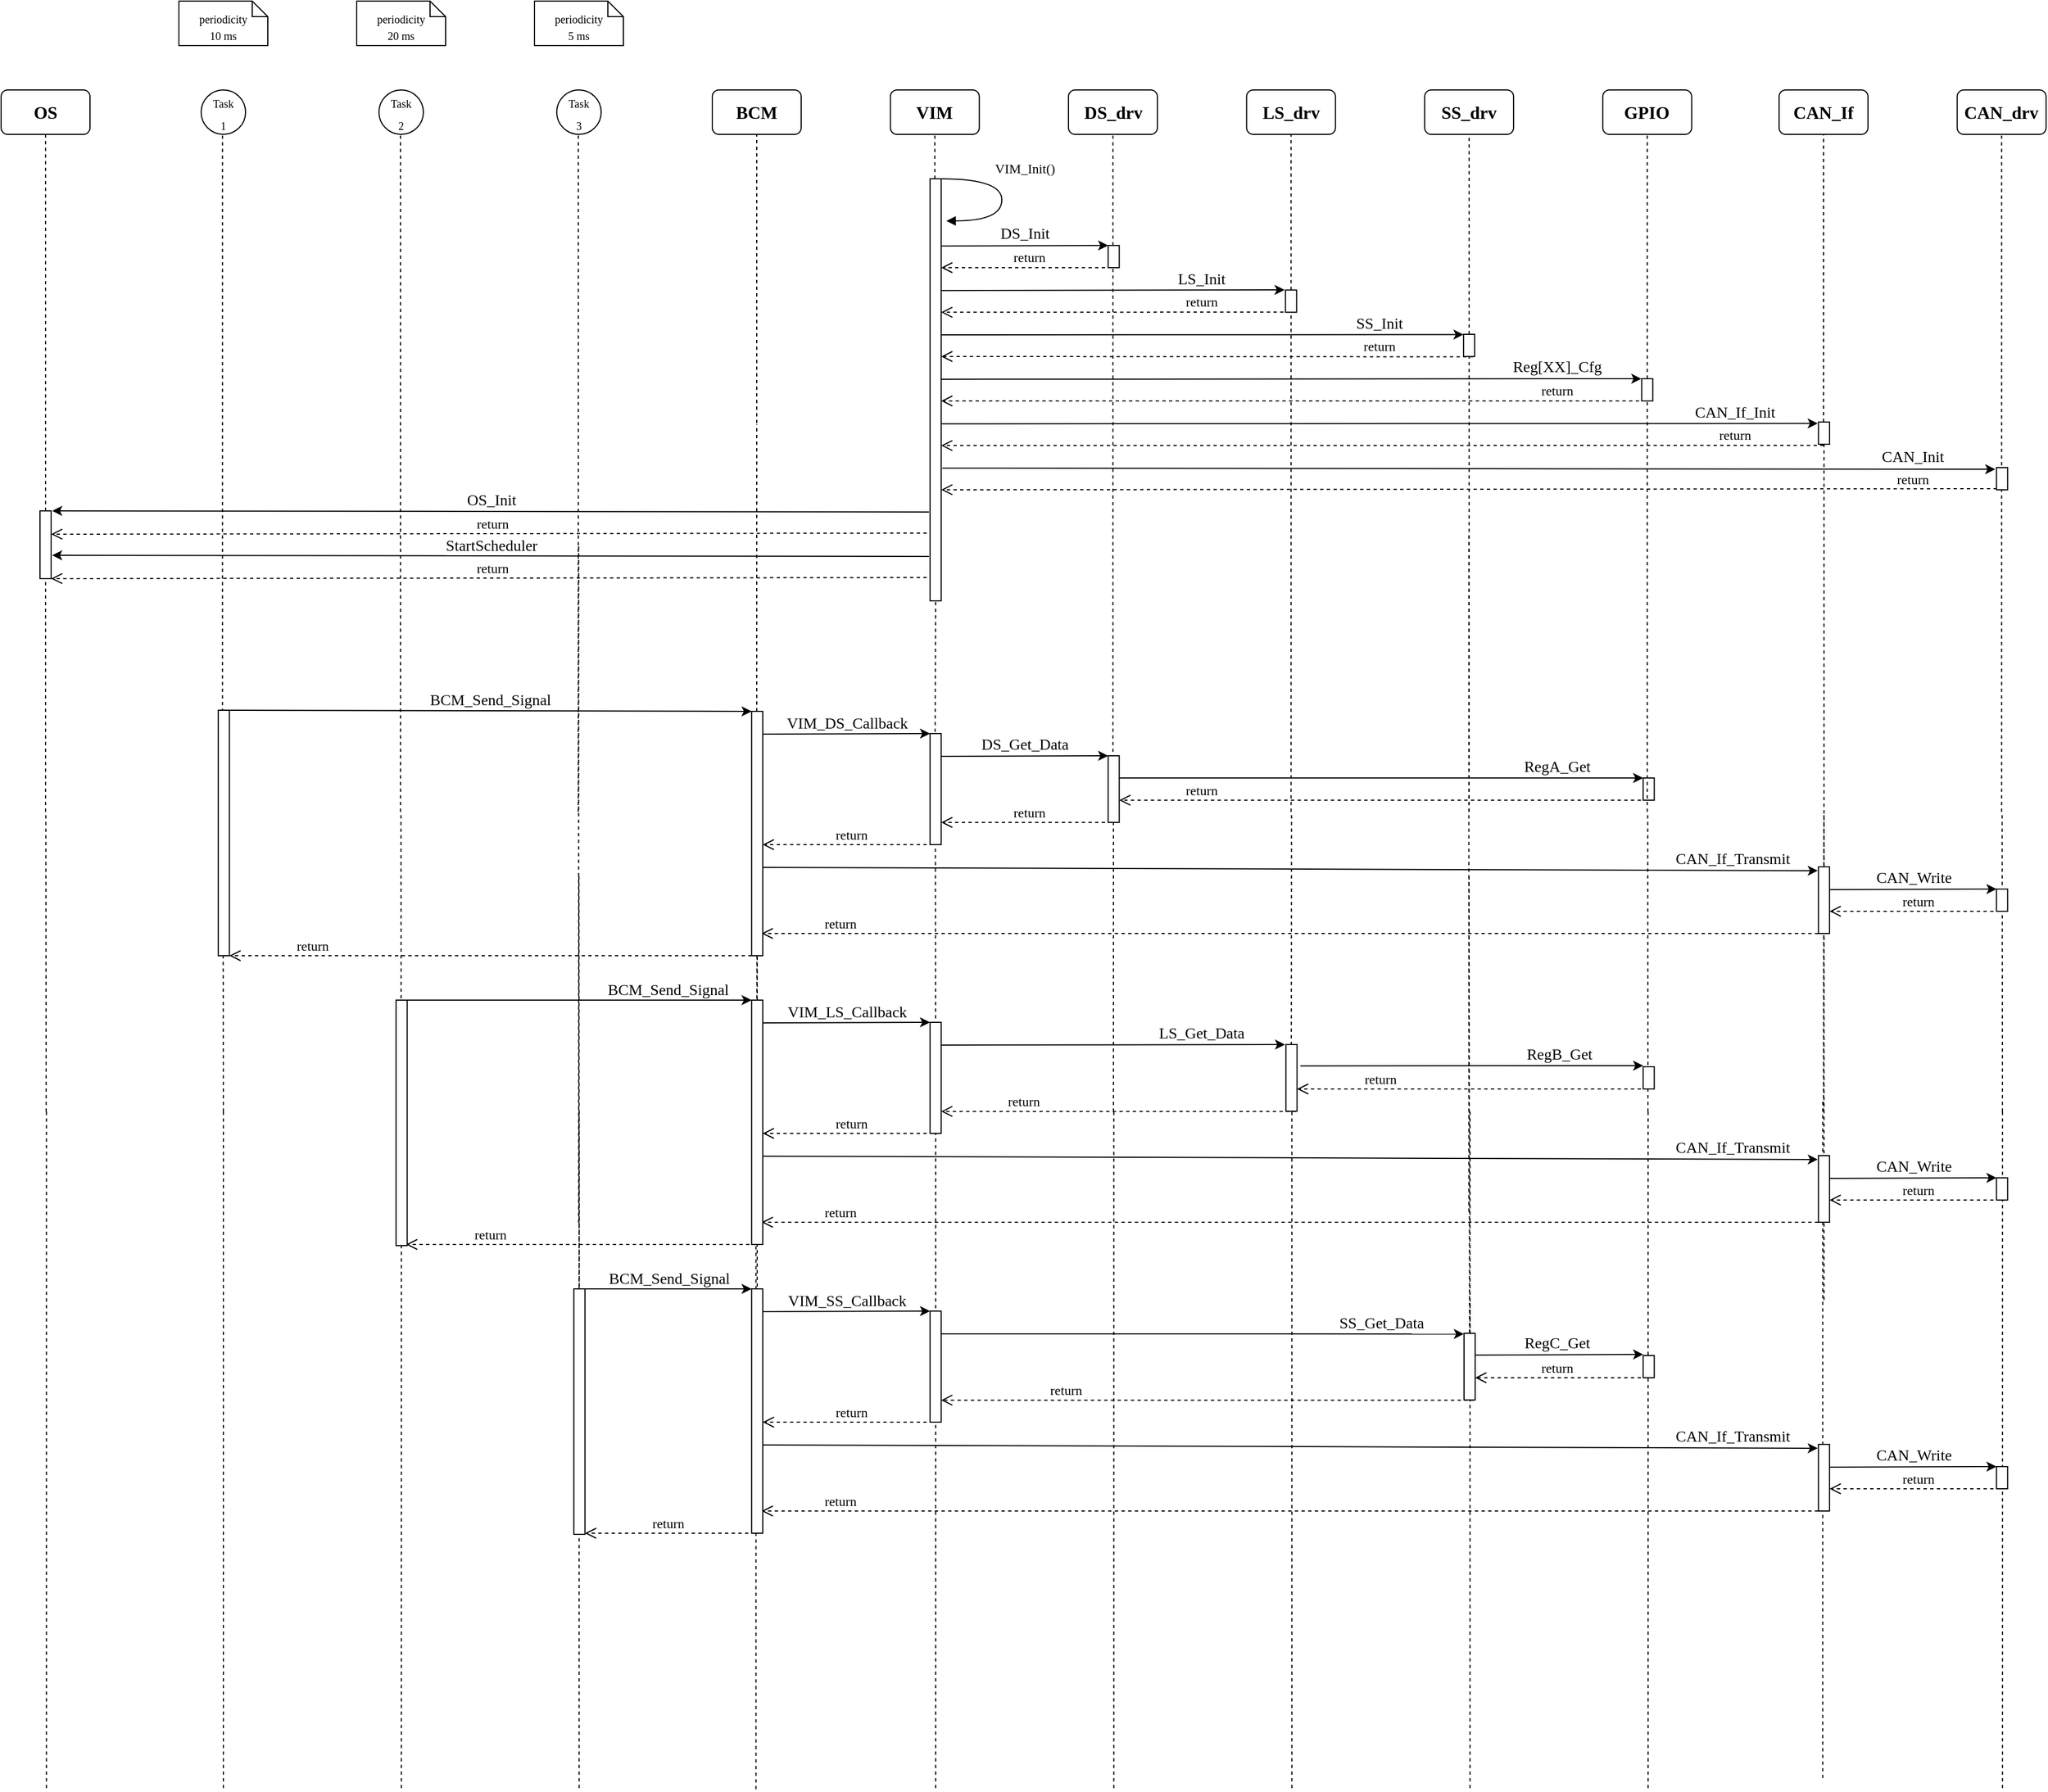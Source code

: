 <mxfile version="20.3.0" type="device"><diagram name="Page-1" id="13e1069c-82ec-6db2-03f1-153e76fe0fe0"><mxGraphModel dx="3468" dy="2212" grid="1" gridSize="10" guides="1" tooltips="1" connect="1" arrows="1" fold="1" page="1" pageScale="1" pageWidth="1100" pageHeight="850" background="none" math="0" shadow="0"><root><mxCell id="0"/><mxCell id="1" parent="0"/><mxCell id="yhTc1EOnShDYqDKxsdgR-9" value="" style="endArrow=none;dashed=1;html=1;rounded=0;entryX=0.5;entryY=1;entryDx=0;entryDy=0;fontFamily=Lucida Console;fontSize=16;align=center;verticalAlign=middle;fontStyle=0" parent="1" edge="1"><mxGeometry width="50" height="50" relative="1" as="geometry"><mxPoint x="239.23" y="770" as="sourcePoint"/><mxPoint x="239.23" y="160.0" as="targetPoint"/></mxGeometry></mxCell><mxCell id="yhTc1EOnShDYqDKxsdgR-3" value="&lt;font style=&quot;font-size: 10px;&quot;&gt;Task&lt;br&gt;1&lt;/font&gt;" style="ellipse;whiteSpace=wrap;html=1;aspect=fixed;fontFamily=Lucida Console;fontSize=16;align=center;verticalAlign=middle;fontStyle=0" parent="1" vertex="1"><mxGeometry x="220" y="120" width="40" height="40" as="geometry"/></mxCell><mxCell id="yhTc1EOnShDYqDKxsdgR-4" value="&lt;span style=&quot;font-size: 10px;&quot;&gt;Task&lt;/span&gt;&lt;br style=&quot;font-size: 10px;&quot;&gt;&lt;span style=&quot;font-size: 10px;&quot;&gt;2&lt;/span&gt;" style="ellipse;whiteSpace=wrap;html=1;aspect=fixed;fontFamily=Lucida Console;fontSize=16;align=center;verticalAlign=middle;fontStyle=0" parent="1" vertex="1"><mxGeometry x="380" y="120" width="40" height="40" as="geometry"/></mxCell><mxCell id="yhTc1EOnShDYqDKxsdgR-5" value="&lt;span style=&quot;font-size: 10px;&quot;&gt;Task&lt;/span&gt;&lt;br style=&quot;font-size: 10px;&quot;&gt;&lt;span style=&quot;font-size: 10px;&quot;&gt;3&lt;/span&gt;" style="ellipse;whiteSpace=wrap;html=1;aspect=fixed;fontFamily=Lucida Console;fontSize=16;align=center;verticalAlign=middle;fontStyle=0" parent="1" vertex="1"><mxGeometry x="540" y="120" width="40" height="40" as="geometry"/></mxCell><mxCell id="yhTc1EOnShDYqDKxsdgR-6" value="BCM" style="rounded=1;whiteSpace=wrap;html=1;fontFamily=Lucida Console;fontSize=16;align=center;verticalAlign=middle;fontStyle=1" parent="1" vertex="1"><mxGeometry x="680" y="120" width="80" height="40" as="geometry"/></mxCell><mxCell id="yhTc1EOnShDYqDKxsdgR-7" value="" style="endArrow=none;dashed=1;html=1;rounded=0;entryX=0.5;entryY=1;entryDx=0;entryDy=0;startArrow=none;fontFamily=Lucida Console;fontSize=16;align=center;verticalAlign=middle;fontStyle=0" parent="1" target="yhTc1EOnShDYqDKxsdgR-6" edge="1"><mxGeometry width="50" height="50" relative="1" as="geometry"><mxPoint x="720" y="420" as="sourcePoint"/><mxPoint x="660" y="330" as="targetPoint"/></mxGeometry></mxCell><mxCell id="yhTc1EOnShDYqDKxsdgR-21" value="" style="endArrow=classic;html=1;rounded=0;exitX=0.982;exitY=0.039;exitDx=0;exitDy=0;exitPerimeter=0;fontFamily=Lucida Console;fontSize=16;align=center;verticalAlign=middle;fontStyle=0" parent="1" target="yhTc1EOnShDYqDKxsdgR-18" edge="1"><mxGeometry relative="1" as="geometry"><mxPoint x="245.22" y="678.5" as="sourcePoint"/><mxPoint x="395.4" y="679" as="targetPoint"/></mxGeometry></mxCell><mxCell id="yhTc1EOnShDYqDKxsdgR-22" value="&lt;font style=&quot;font-size: 14px;&quot;&gt;BCM_Send_Signal&lt;/font&gt;" style="edgeLabel;resizable=0;html=1;align=center;verticalAlign=middle;fontFamily=Lucida Console;fontSize=16;fontStyle=0" parent="yhTc1EOnShDYqDKxsdgR-21" connectable="0" vertex="1"><mxGeometry relative="1" as="geometry"><mxPoint y="-11" as="offset"/></mxGeometry></mxCell><mxCell id="yhTc1EOnShDYqDKxsdgR-24" value="VIM" style="rounded=1;whiteSpace=wrap;html=1;fontFamily=Lucida Console;fontSize=16;align=center;verticalAlign=middle;fontStyle=1" parent="1" vertex="1"><mxGeometry x="840.27" y="120" width="80" height="40" as="geometry"/></mxCell><mxCell id="yhTc1EOnShDYqDKxsdgR-25" value="" style="endArrow=none;dashed=1;html=1;rounded=0;entryX=0.5;entryY=1;entryDx=0;entryDy=0;fontFamily=Lucida Console;fontSize=16;align=center;verticalAlign=middle;fontStyle=0;startArrow=none;" parent="1" target="yhTc1EOnShDYqDKxsdgR-24" edge="1" source="0074Nt9vB1kYQ7VknAb9-24"><mxGeometry width="50" height="50" relative="1" as="geometry"><mxPoint x="880.27" y="770" as="sourcePoint"/><mxPoint x="820.27" y="330" as="targetPoint"/></mxGeometry></mxCell><mxCell id="yhTc1EOnShDYqDKxsdgR-27" value="" style="endArrow=classic;html=1;rounded=0;exitX=0.973;exitY=0.089;exitDx=0;exitDy=0;exitPerimeter=0;fontFamily=Lucida Console;fontSize=16;align=center;verticalAlign=middle;fontStyle=0" parent="1" edge="1"><mxGeometry relative="1" as="geometry"><mxPoint x="725.67" y="699.97" as="sourcePoint"/><mxPoint x="875.94" y="699.5" as="targetPoint"/></mxGeometry></mxCell><mxCell id="yhTc1EOnShDYqDKxsdgR-28" value="&lt;font style=&quot;font-size: 14px;&quot;&gt;VIM_DS_Callback&lt;/font&gt;" style="edgeLabel;resizable=0;html=1;align=center;verticalAlign=middle;fontFamily=Lucida Console;fontSize=16;fontStyle=0" parent="yhTc1EOnShDYqDKxsdgR-27" connectable="0" vertex="1"><mxGeometry relative="1" as="geometry"><mxPoint y="-11" as="offset"/></mxGeometry></mxCell><mxCell id="yhTc1EOnShDYqDKxsdgR-30" value="DS_drv" style="rounded=1;whiteSpace=wrap;html=1;fontFamily=Lucida Console;fontSize=16;align=center;verticalAlign=middle;fontStyle=1" parent="1" vertex="1"><mxGeometry x="1000.54" y="120" width="80" height="40" as="geometry"/></mxCell><mxCell id="yhTc1EOnShDYqDKxsdgR-31" value="" style="endArrow=none;dashed=1;html=1;rounded=0;entryX=0.5;entryY=1;entryDx=0;entryDy=0;fontFamily=Lucida Console;fontSize=16;align=center;verticalAlign=middle;fontStyle=0" parent="1" target="yhTc1EOnShDYqDKxsdgR-30" edge="1"><mxGeometry width="50" height="50" relative="1" as="geometry"><mxPoint x="1040.54" y="770" as="sourcePoint"/><mxPoint x="980.54" y="330" as="targetPoint"/></mxGeometry></mxCell><mxCell id="yhTc1EOnShDYqDKxsdgR-36" value="LS_drv" style="rounded=1;whiteSpace=wrap;html=1;fontFamily=Lucida Console;fontSize=16;align=center;verticalAlign=middle;fontStyle=1" parent="1" vertex="1"><mxGeometry x="1160.81" y="120" width="80" height="40" as="geometry"/></mxCell><mxCell id="yhTc1EOnShDYqDKxsdgR-37" value="" style="endArrow=none;dashed=1;html=1;rounded=0;entryX=0.5;entryY=1;entryDx=0;entryDy=0;fontFamily=Lucida Console;fontSize=16;align=center;verticalAlign=middle;fontStyle=0;startArrow=none;" parent="1" target="yhTc1EOnShDYqDKxsdgR-36" edge="1" source="0074Nt9vB1kYQ7VknAb9-33"><mxGeometry width="50" height="50" relative="1" as="geometry"><mxPoint x="1200.81" y="770" as="sourcePoint"/><mxPoint x="1140.81" y="330" as="targetPoint"/></mxGeometry></mxCell><mxCell id="yhTc1EOnShDYqDKxsdgR-42" value="SS_drv" style="rounded=1;whiteSpace=wrap;html=1;fontFamily=Lucida Console;fontSize=16;align=center;verticalAlign=middle;fontStyle=1" parent="1" vertex="1"><mxGeometry x="1321.08" y="120" width="80" height="40" as="geometry"/></mxCell><mxCell id="yhTc1EOnShDYqDKxsdgR-43" value="" style="endArrow=none;dashed=1;html=1;rounded=0;entryX=0.5;entryY=1;entryDx=0;entryDy=0;fontFamily=Lucida Console;fontSize=16;align=center;verticalAlign=middle;fontStyle=0;startArrow=none;" parent="1" target="yhTc1EOnShDYqDKxsdgR-42" edge="1" source="0074Nt9vB1kYQ7VknAb9-37"><mxGeometry width="50" height="50" relative="1" as="geometry"><mxPoint x="1361.08" y="770" as="sourcePoint"/><mxPoint x="1301.08" y="330" as="targetPoint"/></mxGeometry></mxCell><mxCell id="yhTc1EOnShDYqDKxsdgR-48" value="GPIO" style="rounded=1;whiteSpace=wrap;html=1;fontFamily=Lucida Console;fontSize=16;align=center;verticalAlign=middle;fontStyle=1" parent="1" vertex="1"><mxGeometry x="1481.35" y="120" width="80" height="40" as="geometry"/></mxCell><mxCell id="yhTc1EOnShDYqDKxsdgR-49" value="" style="endArrow=none;dashed=1;html=1;rounded=0;entryX=0.5;entryY=1;entryDx=0;entryDy=0;fontFamily=Lucida Console;fontSize=16;align=center;verticalAlign=middle;fontStyle=0;startArrow=none;" parent="1" target="yhTc1EOnShDYqDKxsdgR-48" edge="1" source="0074Nt9vB1kYQ7VknAb9-41"><mxGeometry width="50" height="50" relative="1" as="geometry"><mxPoint x="1521.35" y="770" as="sourcePoint"/><mxPoint x="1461.35" y="330" as="targetPoint"/></mxGeometry></mxCell><mxCell id="yhTc1EOnShDYqDKxsdgR-53" value="" style="endArrow=none;dashed=1;html=1;rounded=0;entryX=0.5;entryY=1;entryDx=0;entryDy=0;fontFamily=Lucida Console;fontSize=16;align=center;verticalAlign=middle;fontStyle=0" parent="1" edge="1"><mxGeometry width="50" height="50" relative="1" as="geometry"><mxPoint x="399.38" y="770.0" as="sourcePoint"/><mxPoint x="399.38" y="160" as="targetPoint"/></mxGeometry></mxCell><mxCell id="yhTc1EOnShDYqDKxsdgR-54" value="" style="endArrow=none;dashed=1;html=1;rounded=0;entryX=0.5;entryY=1;entryDx=0;entryDy=0;fontFamily=Lucida Console;fontSize=16;align=center;verticalAlign=middle;fontStyle=0" parent="1" edge="1"><mxGeometry width="50" height="50" relative="1" as="geometry"><mxPoint x="559.38" y="770.0" as="sourcePoint"/><mxPoint x="559.38" y="160" as="targetPoint"/></mxGeometry></mxCell><mxCell id="yhTc1EOnShDYqDKxsdgR-55" value="" style="endArrow=none;dashed=1;html=1;rounded=0;entryX=0.5;entryY=1;entryDx=0;entryDy=0;fontFamily=Lucida Console;fontSize=16;align=center;verticalAlign=middle;fontStyle=0" parent="1" target="yhTc1EOnShDYqDKxsdgR-18" edge="1"><mxGeometry width="50" height="50" relative="1" as="geometry"><mxPoint x="720.4" y="1209.5" as="sourcePoint"/><mxPoint x="720.4" y="599.5" as="targetPoint"/></mxGeometry></mxCell><mxCell id="yhTc1EOnShDYqDKxsdgR-57" value="CAN_If" style="rounded=1;whiteSpace=wrap;html=1;fontFamily=Lucida Console;fontSize=16;align=center;verticalAlign=middle;fontStyle=1" parent="1" vertex="1"><mxGeometry x="1640" y="120" width="80" height="40" as="geometry"/></mxCell><mxCell id="yhTc1EOnShDYqDKxsdgR-58" value="" style="endArrow=none;dashed=1;html=1;rounded=0;entryX=0.5;entryY=1;entryDx=0;entryDy=0;fontFamily=Lucida Console;fontSize=16;align=center;verticalAlign=middle;startArrow=none;fontStyle=0" parent="1" source="0074Nt9vB1kYQ7VknAb9-45" target="yhTc1EOnShDYqDKxsdgR-57" edge="1"><mxGeometry width="50" height="50" relative="1" as="geometry"><mxPoint x="1680" y="770" as="sourcePoint"/><mxPoint x="1620" y="330" as="targetPoint"/></mxGeometry></mxCell><mxCell id="yhTc1EOnShDYqDKxsdgR-60" value="CAN_drv" style="rounded=1;whiteSpace=wrap;html=1;fontFamily=Lucida Console;fontSize=16;align=center;verticalAlign=middle;fontStyle=1" parent="1" vertex="1"><mxGeometry x="1800.27" y="120" width="80" height="40" as="geometry"/></mxCell><mxCell id="yhTc1EOnShDYqDKxsdgR-61" value="" style="endArrow=none;dashed=1;html=1;rounded=0;entryX=0.5;entryY=1;entryDx=0;entryDy=0;fontFamily=Lucida Console;fontSize=16;align=center;verticalAlign=middle;fontStyle=0" parent="1" target="yhTc1EOnShDYqDKxsdgR-60" edge="1"><mxGeometry width="50" height="50" relative="1" as="geometry"><mxPoint x="1840.27" y="770" as="sourcePoint"/><mxPoint x="1780.27" y="330" as="targetPoint"/></mxGeometry></mxCell><mxCell id="yhTc1EOnShDYqDKxsdgR-63" value="" style="endArrow=classic;html=1;rounded=0;exitX=0.973;exitY=0.089;exitDx=0;exitDy=0;exitPerimeter=0;fontFamily=Lucida Console;fontSize=16;align=center;verticalAlign=middle;fontStyle=0" parent="1" edge="1"><mxGeometry relative="1" as="geometry"><mxPoint x="885.94" y="719.97" as="sourcePoint"/><mxPoint x="1036.21" y="719.5" as="targetPoint"/></mxGeometry></mxCell><mxCell id="yhTc1EOnShDYqDKxsdgR-64" value="&lt;font style=&quot;font-size: 14px;&quot;&gt;DS_Get_Data&lt;/font&gt;" style="edgeLabel;resizable=0;html=1;align=center;verticalAlign=middle;fontFamily=Lucida Console;fontSize=16;fontStyle=0" parent="yhTc1EOnShDYqDKxsdgR-63" connectable="0" vertex="1"><mxGeometry relative="1" as="geometry"><mxPoint y="-12" as="offset"/></mxGeometry></mxCell><mxCell id="yhTc1EOnShDYqDKxsdgR-65" value="" style="html=1;points=[];perimeter=orthogonalPerimeter;rounded=0;shadow=0;comic=0;labelBackgroundColor=none;strokeWidth=1;fontFamily=Lucida Console;fontSize=16;align=center;verticalAlign=middle;fontStyle=0" parent="1" vertex="1"><mxGeometry x="1517.67" y="739.5" width="10" height="20" as="geometry"/></mxCell><mxCell id="yhTc1EOnShDYqDKxsdgR-66" value="" style="endArrow=classic;html=1;rounded=0;fontFamily=Lucida Console;fontSize=16;align=center;verticalAlign=middle;fontStyle=0" parent="1" edge="1"><mxGeometry relative="1" as="geometry"><mxPoint x="1040.4" y="739.5" as="sourcePoint"/><mxPoint x="1517.67" y="739.5" as="targetPoint"/></mxGeometry></mxCell><mxCell id="yhTc1EOnShDYqDKxsdgR-67" value="&lt;font style=&quot;font-size: 14px;&quot;&gt;RegA_Get&lt;/font&gt;" style="edgeLabel;resizable=0;html=1;align=center;verticalAlign=middle;fontFamily=Lucida Console;fontSize=16;fontStyle=0" parent="yhTc1EOnShDYqDKxsdgR-66" connectable="0" vertex="1"><mxGeometry relative="1" as="geometry"><mxPoint x="161" y="-12" as="offset"/></mxGeometry></mxCell><mxCell id="yhTc1EOnShDYqDKxsdgR-68" value="return" style="html=1;verticalAlign=bottom;endArrow=open;dashed=1;endSize=8;exitX=0;exitY=0.95;labelBackgroundColor=none;fontFamily=Lucida Console;fontSize=12;fontStyle=0" parent="1" target="yhTc1EOnShDYqDKxsdgR-62" edge="1"><mxGeometry x="0.692" relative="1" as="geometry"><mxPoint x="1117.67" y="759.5" as="targetPoint"/><mxPoint x="1527.67" y="759.5" as="sourcePoint"/><mxPoint as="offset"/></mxGeometry></mxCell><mxCell id="yhTc1EOnShDYqDKxsdgR-69" value="return" style="html=1;verticalAlign=bottom;endArrow=open;dashed=1;endSize=8;exitX=0;exitY=0.95;labelBackgroundColor=none;fontFamily=Lucida Console;fontSize=12;fontStyle=0" parent="1" target="yhTc1EOnShDYqDKxsdgR-26" edge="1"><mxGeometry relative="1" as="geometry"><mxPoint x="904.4" y="779.5" as="targetPoint"/><mxPoint x="1045.48" y="779.5" as="sourcePoint"/></mxGeometry></mxCell><mxCell id="yhTc1EOnShDYqDKxsdgR-70" value="return" style="html=1;verticalAlign=bottom;endArrow=open;dashed=1;endSize=8;exitX=0;exitY=0.95;labelBackgroundColor=none;fontFamily=Lucida Console;fontSize=12;fontStyle=0" parent="1" edge="1"><mxGeometry relative="1" as="geometry"><mxPoint x="725.4" y="799.5" as="targetPoint"/><mxPoint x="884.94" y="799.5" as="sourcePoint"/></mxGeometry></mxCell><mxCell id="yhTc1EOnShDYqDKxsdgR-71" value="" style="endArrow=classic;html=1;rounded=0;exitX=0.973;exitY=0.089;exitDx=0;exitDy=0;exitPerimeter=0;fontFamily=Lucida Console;fontSize=16;align=center;verticalAlign=middle;entryX=-0.058;entryY=0.058;entryDx=0;entryDy=0;entryPerimeter=0;fontStyle=0" parent="1" target="yhTc1EOnShDYqDKxsdgR-73" edge="1"><mxGeometry relative="1" as="geometry"><mxPoint x="715.4" y="819.97" as="sourcePoint"/><mxPoint x="1680.4" y="819.5" as="targetPoint"/></mxGeometry></mxCell><mxCell id="yhTc1EOnShDYqDKxsdgR-72" value="&lt;font style=&quot;font-size: 14px;&quot;&gt;CAN_If_Transmit&lt;/font&gt;" style="edgeLabel;resizable=0;html=1;align=center;verticalAlign=middle;fontFamily=Lucida Console;fontSize=16;fontStyle=0" parent="yhTc1EOnShDYqDKxsdgR-71" connectable="0" vertex="1"><mxGeometry relative="1" as="geometry"><mxPoint x="403" y="-11" as="offset"/></mxGeometry></mxCell><mxCell id="yhTc1EOnShDYqDKxsdgR-74" value="" style="endArrow=none;dashed=1;html=1;rounded=0;entryX=0.5;entryY=1;entryDx=0;entryDy=0;fontFamily=Lucida Console;fontSize=16;align=center;verticalAlign=middle;fontStyle=0" parent="1" target="yhTc1EOnShDYqDKxsdgR-73" edge="1"><mxGeometry width="50" height="50" relative="1" as="geometry"><mxPoint x="1680.4" y="1209.5" as="sourcePoint"/><mxPoint x="1680.4" y="599.5" as="targetPoint"/></mxGeometry></mxCell><mxCell id="yhTc1EOnShDYqDKxsdgR-75" value="" style="endArrow=classic;html=1;rounded=0;exitX=0.973;exitY=0.089;exitDx=0;exitDy=0;exitPerimeter=0;fontFamily=Lucida Console;fontSize=16;align=center;verticalAlign=middle;fontStyle=0" parent="1" edge="1"><mxGeometry relative="1" as="geometry"><mxPoint x="1685.4" y="839.97" as="sourcePoint"/><mxPoint x="1835.67" y="839.5" as="targetPoint"/></mxGeometry></mxCell><mxCell id="yhTc1EOnShDYqDKxsdgR-76" value="&lt;font style=&quot;font-size: 14px;&quot;&gt;CAN_Write&lt;/font&gt;" style="edgeLabel;resizable=0;html=1;align=center;verticalAlign=middle;fontFamily=Lucida Console;fontSize=16;fontStyle=0" parent="yhTc1EOnShDYqDKxsdgR-75" connectable="0" vertex="1"><mxGeometry relative="1" as="geometry"><mxPoint y="-12" as="offset"/></mxGeometry></mxCell><mxCell id="yhTc1EOnShDYqDKxsdgR-78" value="return" style="html=1;verticalAlign=bottom;endArrow=open;dashed=1;endSize=8;exitX=0;exitY=0.95;labelBackgroundColor=none;fontFamily=Lucida Console;fontSize=12;fontStyle=0" parent="1" edge="1"><mxGeometry relative="1" as="geometry"><mxPoint x="1685.4" y="859.5" as="targetPoint"/><mxPoint x="1844.94" y="859.5" as="sourcePoint"/></mxGeometry></mxCell><mxCell id="yhTc1EOnShDYqDKxsdgR-79" value="return" style="html=1;verticalAlign=bottom;endArrow=open;dashed=1;endSize=8;exitX=0;exitY=0.95;labelBackgroundColor=none;fontFamily=Lucida Console;fontSize=12;fontStyle=0" parent="1" edge="1"><mxGeometry x="0.852" relative="1" as="geometry"><mxPoint x="724.4" y="879.5" as="targetPoint"/><mxPoint x="1681.21" y="879.5" as="sourcePoint"/><mxPoint as="offset"/></mxGeometry></mxCell><mxCell id="yhTc1EOnShDYqDKxsdgR-80" value="return" style="html=1;verticalAlign=bottom;endArrow=open;dashed=1;endSize=8;exitX=0;exitY=0.95;labelBackgroundColor=none;fontFamily=Lucida Console;fontSize=12;fontStyle=0" parent="1" target="7baba1c4bc27f4b0-9" edge="1"><mxGeometry x="0.681" relative="1" as="geometry"><mxPoint x="555.86" y="899.5" as="targetPoint"/><mxPoint x="715.4" y="899.5" as="sourcePoint"/><mxPoint as="offset"/></mxGeometry></mxCell><mxCell id="yhTc1EOnShDYqDKxsdgR-83" value="" style="endArrow=classic;html=1;rounded=0;exitX=0.973;exitY=0.089;exitDx=0;exitDy=0;exitPerimeter=0;fontFamily=Lucida Console;fontSize=16;align=center;verticalAlign=middle;fontStyle=0" parent="1" edge="1"><mxGeometry relative="1" as="geometry"><mxPoint x="725.67" y="959.97" as="sourcePoint"/><mxPoint x="875.94" y="959.5" as="targetPoint"/></mxGeometry></mxCell><mxCell id="yhTc1EOnShDYqDKxsdgR-84" value="&lt;span style=&quot;font-size: 14px;&quot;&gt;VIM_LS_Callback&lt;/span&gt;" style="edgeLabel;resizable=0;html=1;align=center;verticalAlign=middle;fontFamily=Lucida Console;fontSize=16;fontStyle=0" parent="yhTc1EOnShDYqDKxsdgR-83" connectable="0" vertex="1"><mxGeometry relative="1" as="geometry"><mxPoint y="-11" as="offset"/></mxGeometry></mxCell><mxCell id="yhTc1EOnShDYqDKxsdgR-86" value="" style="endArrow=classic;html=1;rounded=0;exitX=0.973;exitY=0.089;exitDx=0;exitDy=0;exitPerimeter=0;fontFamily=Lucida Console;fontSize=16;align=center;verticalAlign=middle;entryX=0.419;entryY=0;entryDx=0;entryDy=0;entryPerimeter=0;fontStyle=0" parent="1" edge="1"><mxGeometry relative="1" as="geometry"><mxPoint x="880.94" y="979.97" as="sourcePoint"/><mxPoint x="1195.4" y="979.5" as="targetPoint"/></mxGeometry></mxCell><mxCell id="yhTc1EOnShDYqDKxsdgR-87" value="&lt;span style=&quot;font-size: 14px;&quot;&gt;LS_Get_Data&lt;/span&gt;" style="edgeLabel;resizable=0;html=1;align=center;verticalAlign=middle;fontFamily=Lucida Console;fontSize=16;fontStyle=0" parent="yhTc1EOnShDYqDKxsdgR-86" connectable="0" vertex="1"><mxGeometry relative="1" as="geometry"><mxPoint x="82" y="-12" as="offset"/></mxGeometry></mxCell><mxCell id="yhTc1EOnShDYqDKxsdgR-89" value="" style="endArrow=classic;html=1;rounded=0;fontFamily=Lucida Console;fontSize=16;align=center;verticalAlign=middle;exitX=1.294;exitY=0.337;exitDx=0;exitDy=0;exitPerimeter=0;fontStyle=0" parent="1" edge="1"><mxGeometry relative="1" as="geometry"><mxPoint x="1209.15" y="998.72" as="sourcePoint"/><mxPoint x="1517.67" y="998.5" as="targetPoint"/></mxGeometry></mxCell><mxCell id="yhTc1EOnShDYqDKxsdgR-90" value="&lt;span style=&quot;font-size: 14px;&quot;&gt;RegB_Get&lt;/span&gt;" style="edgeLabel;resizable=0;html=1;align=center;verticalAlign=middle;fontFamily=Lucida Console;fontSize=16;fontStyle=0" parent="yhTc1EOnShDYqDKxsdgR-89" connectable="0" vertex="1"><mxGeometry relative="1" as="geometry"><mxPoint x="78" y="-12" as="offset"/></mxGeometry></mxCell><mxCell id="yhTc1EOnShDYqDKxsdgR-91" value="return" style="html=1;verticalAlign=bottom;endArrow=open;dashed=1;endSize=8;exitX=0;exitY=0.95;labelBackgroundColor=none;fontFamily=Lucida Console;fontSize=12;fontStyle=0" parent="1" target="yhTc1EOnShDYqDKxsdgR-92" edge="1"><mxGeometry x="0.538" relative="1" as="geometry"><mxPoint x="1117.67" y="1019.5" as="targetPoint"/><mxPoint x="1527.67" y="1019.5" as="sourcePoint"/><mxPoint as="offset"/></mxGeometry></mxCell><mxCell id="yhTc1EOnShDYqDKxsdgR-93" value="return" style="html=1;verticalAlign=bottom;endArrow=open;dashed=1;endSize=8;exitX=0.919;exitY=1.004;labelBackgroundColor=none;fontFamily=Lucida Console;fontSize=12;exitDx=0;exitDy=0;exitPerimeter=0;fontStyle=0" parent="1" source="yhTc1EOnShDYqDKxsdgR-92" target="yhTc1EOnShDYqDKxsdgR-82" edge="1"><mxGeometry x="0.534" relative="1" as="geometry"><mxPoint x="904.4" y="1039.5" as="targetPoint"/><mxPoint x="1045.48" y="1039.5" as="sourcePoint"/><mxPoint as="offset"/></mxGeometry></mxCell><mxCell id="yhTc1EOnShDYqDKxsdgR-94" value="return" style="html=1;verticalAlign=bottom;endArrow=open;dashed=1;endSize=8;exitX=0;exitY=0.95;labelBackgroundColor=none;fontFamily=Lucida Console;fontSize=12;fontStyle=0" parent="1" edge="1"><mxGeometry relative="1" as="geometry"><mxPoint x="725.4" y="1059.5" as="targetPoint"/><mxPoint x="884.94" y="1059.5" as="sourcePoint"/></mxGeometry></mxCell><mxCell id="yhTc1EOnShDYqDKxsdgR-95" value="" style="endArrow=classic;html=1;rounded=0;exitX=0.973;exitY=0.089;exitDx=0;exitDy=0;exitPerimeter=0;fontFamily=Lucida Console;fontSize=16;align=center;verticalAlign=middle;entryX=-0.058;entryY=0.058;entryDx=0;entryDy=0;entryPerimeter=0;fontStyle=0" parent="1" target="yhTc1EOnShDYqDKxsdgR-97" edge="1"><mxGeometry relative="1" as="geometry"><mxPoint x="715.4" y="1079.97" as="sourcePoint"/><mxPoint x="1680.4" y="1079.5" as="targetPoint"/></mxGeometry></mxCell><mxCell id="yhTc1EOnShDYqDKxsdgR-96" value="&lt;span style=&quot;font-size: 14px;&quot;&gt;CAN_If_Transmit&lt;/span&gt;" style="edgeLabel;resizable=0;html=1;align=center;verticalAlign=middle;fontFamily=Lucida Console;fontSize=16;fontStyle=0" parent="yhTc1EOnShDYqDKxsdgR-95" connectable="0" vertex="1"><mxGeometry relative="1" as="geometry"><mxPoint x="403" y="-11" as="offset"/></mxGeometry></mxCell><mxCell id="yhTc1EOnShDYqDKxsdgR-98" value="" style="endArrow=classic;html=1;rounded=0;exitX=0.973;exitY=0.089;exitDx=0;exitDy=0;exitPerimeter=0;fontFamily=Lucida Console;fontSize=16;align=center;verticalAlign=middle;fontStyle=0" parent="1" edge="1"><mxGeometry relative="1" as="geometry"><mxPoint x="1685.4" y="1099.97" as="sourcePoint"/><mxPoint x="1835.67" y="1099.5" as="targetPoint"/></mxGeometry></mxCell><mxCell id="yhTc1EOnShDYqDKxsdgR-99" value="&lt;span style=&quot;font-size: 14px;&quot;&gt;CAN_Write&lt;/span&gt;" style="edgeLabel;resizable=0;html=1;align=center;verticalAlign=middle;fontFamily=Lucida Console;fontSize=16;fontStyle=0" parent="yhTc1EOnShDYqDKxsdgR-98" connectable="0" vertex="1"><mxGeometry relative="1" as="geometry"><mxPoint y="-12" as="offset"/></mxGeometry></mxCell><mxCell id="yhTc1EOnShDYqDKxsdgR-101" value="return" style="html=1;verticalAlign=bottom;endArrow=open;dashed=1;endSize=8;exitX=0;exitY=0.95;labelBackgroundColor=none;fontFamily=Lucida Console;fontSize=12;fontStyle=0" parent="1" edge="1"><mxGeometry relative="1" as="geometry"><mxPoint x="1685.4" y="1119.5" as="targetPoint"/><mxPoint x="1844.94" y="1119.5" as="sourcePoint"/></mxGeometry></mxCell><mxCell id="yhTc1EOnShDYqDKxsdgR-102" value="return" style="html=1;verticalAlign=bottom;endArrow=open;dashed=1;endSize=8;exitX=0;exitY=0.95;labelBackgroundColor=none;fontFamily=Lucida Console;fontSize=12;fontStyle=0" parent="1" edge="1"><mxGeometry x="0.852" relative="1" as="geometry"><mxPoint x="724.4" y="1139.5" as="targetPoint"/><mxPoint x="1681.21" y="1139.5" as="sourcePoint"/><mxPoint as="offset"/></mxGeometry></mxCell><mxCell id="yhTc1EOnShDYqDKxsdgR-103" value="" style="endArrow=classic;html=1;rounded=0;fontFamily=Lucida Console;fontSize=16;align=center;verticalAlign=middle;fontStyle=0" parent="1" edge="1"><mxGeometry relative="1" as="geometry"><mxPoint x="400.4" y="939.5" as="sourcePoint"/><mxPoint x="715.4" y="939.5" as="targetPoint"/></mxGeometry></mxCell><mxCell id="yhTc1EOnShDYqDKxsdgR-104" value="&lt;span style=&quot;font-size: 14px;&quot;&gt;BCM_Send_Signal&lt;/span&gt;" style="edgeLabel;resizable=0;html=1;align=center;verticalAlign=middle;fontFamily=Lucida Console;fontSize=16;fontStyle=0" parent="yhTc1EOnShDYqDKxsdgR-103" connectable="0" vertex="1"><mxGeometry relative="1" as="geometry"><mxPoint x="82" y="-11" as="offset"/></mxGeometry></mxCell><mxCell id="yhTc1EOnShDYqDKxsdgR-105" value="return" style="html=1;verticalAlign=bottom;endArrow=open;dashed=1;endSize=8;exitX=0;exitY=0.95;labelBackgroundColor=none;fontFamily=Lucida Console;fontSize=12;fontStyle=0" parent="1" edge="1"><mxGeometry x="0.517" relative="1" as="geometry"><mxPoint x="404.4" y="1159.5" as="targetPoint"/><mxPoint x="719.4" y="1159.5" as="sourcePoint"/><mxPoint as="offset"/></mxGeometry></mxCell><mxCell id="yhTc1EOnShDYqDKxsdgR-110" value="" style="endArrow=none;dashed=1;html=1;rounded=0;entryX=0.5;entryY=1;entryDx=0;entryDy=0;fontFamily=Lucida Console;fontSize=16;align=center;verticalAlign=middle;fontStyle=0" parent="1" edge="1"><mxGeometry width="50" height="50" relative="1" as="geometry"><mxPoint x="881" y="1040" as="sourcePoint"/><mxPoint x="880.71" y="770.0" as="targetPoint"/></mxGeometry></mxCell><mxCell id="yhTc1EOnShDYqDKxsdgR-111" value="" style="endArrow=none;dashed=1;html=1;rounded=0;entryX=0.5;entryY=1;entryDx=0;entryDy=0;fontFamily=Lucida Console;fontSize=16;align=center;verticalAlign=middle;fontStyle=0" parent="1" edge="1"><mxGeometry width="50" height="50" relative="1" as="geometry"><mxPoint x="1041" y="1040" as="sourcePoint"/><mxPoint x="1040.98" y="770.0" as="targetPoint"/></mxGeometry></mxCell><mxCell id="yhTc1EOnShDYqDKxsdgR-112" value="" style="endArrow=none;dashed=1;html=1;rounded=0;entryX=0.5;entryY=1;entryDx=0;entryDy=0;fontFamily=Lucida Console;fontSize=16;align=center;verticalAlign=middle;fontStyle=0" parent="1" edge="1"><mxGeometry width="50" height="50" relative="1" as="geometry"><mxPoint x="1201" y="1040" as="sourcePoint"/><mxPoint x="1201.25" y="770.0" as="targetPoint"/></mxGeometry></mxCell><mxCell id="yhTc1EOnShDYqDKxsdgR-113" value="" style="endArrow=none;dashed=1;html=1;rounded=0;entryX=0.5;entryY=1;entryDx=0;entryDy=0;fontFamily=Lucida Console;fontSize=16;align=center;verticalAlign=middle;startArrow=none;fontStyle=0" parent="1" source="yhTc1EOnShDYqDKxsdgR-131" edge="1"><mxGeometry width="50" height="50" relative="1" as="geometry"><mxPoint x="1361.92" y="1819.5" as="sourcePoint"/><mxPoint x="1361.92" y="1209.5" as="targetPoint"/></mxGeometry></mxCell><mxCell id="yhTc1EOnShDYqDKxsdgR-114" value="" style="endArrow=none;dashed=1;html=1;rounded=0;entryX=0.5;entryY=1;entryDx=0;entryDy=0;fontFamily=Lucida Console;fontSize=16;align=center;verticalAlign=middle;fontStyle=0" parent="1" edge="1"><mxGeometry width="50" height="50" relative="1" as="geometry"><mxPoint x="1522" y="1040" as="sourcePoint"/><mxPoint x="1521.79" y="770.0" as="targetPoint"/></mxGeometry></mxCell><mxCell id="yhTc1EOnShDYqDKxsdgR-115" value="" style="endArrow=none;dashed=1;html=1;rounded=0;entryX=0.5;entryY=1;entryDx=0;entryDy=0;fontFamily=Lucida Console;fontSize=16;align=center;verticalAlign=middle;fontStyle=0" parent="1" edge="1"><mxGeometry width="50" height="50" relative="1" as="geometry"><mxPoint x="400" y="1040" as="sourcePoint"/><mxPoint x="399.82" y="770.0" as="targetPoint"/></mxGeometry></mxCell><mxCell id="yhTc1EOnShDYqDKxsdgR-116" value="" style="endArrow=none;dashed=1;html=1;rounded=0;entryX=0.5;entryY=1;entryDx=0;entryDy=0;fontFamily=Lucida Console;fontSize=16;align=center;verticalAlign=middle;startArrow=none;fontStyle=0" parent="1" source="yhTc1EOnShDYqDKxsdgR-121" edge="1"><mxGeometry width="50" height="50" relative="1" as="geometry"><mxPoint x="560.22" y="1819.5" as="sourcePoint"/><mxPoint x="560.22" y="1209.5" as="targetPoint"/></mxGeometry></mxCell><mxCell id="yhTc1EOnShDYqDKxsdgR-117" value="" style="endArrow=none;dashed=1;html=1;rounded=0;entryX=0.5;entryY=1;entryDx=0;entryDy=0;fontFamily=Lucida Console;fontSize=16;align=center;verticalAlign=middle;fontStyle=0" parent="1" edge="1"><mxGeometry width="50" height="50" relative="1" as="geometry"><mxPoint x="1841" y="1040" as="sourcePoint"/><mxPoint x="1840.71" y="770.0" as="targetPoint"/></mxGeometry></mxCell><mxCell id="yhTc1EOnShDYqDKxsdgR-118" value="" style="endArrow=none;dashed=1;html=1;rounded=0;entryX=0.5;entryY=1;entryDx=0;entryDy=0;fontFamily=Lucida Console;fontSize=16;align=center;verticalAlign=middle;fontStyle=0" parent="1" edge="1"><mxGeometry width="50" height="50" relative="1" as="geometry"><mxPoint x="720" y="1040" as="sourcePoint"/><mxPoint x="720.38" y="770.0" as="targetPoint"/></mxGeometry></mxCell><mxCell id="yhTc1EOnShDYqDKxsdgR-119" value="" style="endArrow=none;dashed=1;html=1;rounded=0;entryX=0.5;entryY=1;entryDx=0;entryDy=0;fontFamily=Lucida Console;fontSize=16;align=center;verticalAlign=middle;fontStyle=0" parent="1" edge="1"><mxGeometry width="50" height="50" relative="1" as="geometry"><mxPoint x="1680" y="1040" as="sourcePoint"/><mxPoint x="1680.38" y="770.0" as="targetPoint"/></mxGeometry></mxCell><mxCell id="yhTc1EOnShDYqDKxsdgR-122" value="" style="endArrow=classic;html=1;rounded=0;exitX=0.973;exitY=0.089;exitDx=0;exitDy=0;exitPerimeter=0;fontFamily=Lucida Console;fontSize=16;align=center;verticalAlign=middle;fontStyle=0" parent="1" edge="1"><mxGeometry relative="1" as="geometry"><mxPoint x="725.67" y="1219.97" as="sourcePoint"/><mxPoint x="875.94" y="1219.5" as="targetPoint"/></mxGeometry></mxCell><mxCell id="yhTc1EOnShDYqDKxsdgR-123" value="&lt;span style=&quot;font-size: 14px;&quot;&gt;VIM_SS_Callback&lt;/span&gt;" style="edgeLabel;resizable=0;html=1;align=center;verticalAlign=middle;fontFamily=Lucida Console;fontSize=16;fontStyle=0" parent="yhTc1EOnShDYqDKxsdgR-122" connectable="0" vertex="1"><mxGeometry relative="1" as="geometry"><mxPoint y="-11" as="offset"/></mxGeometry></mxCell><mxCell id="yhTc1EOnShDYqDKxsdgR-125" value="" style="endArrow=classic;html=1;rounded=0;exitX=0.973;exitY=0.089;exitDx=0;exitDy=0;exitPerimeter=0;fontFamily=Lucida Console;fontSize=16;align=center;verticalAlign=middle;entryX=-0.213;entryY=0.01;entryDx=0;entryDy=0;entryPerimeter=0;fontStyle=0" parent="1" edge="1"><mxGeometry relative="1" as="geometry"><mxPoint x="882.94" y="1239.97" as="sourcePoint"/><mxPoint x="1356.35" y="1240.1" as="targetPoint"/></mxGeometry></mxCell><mxCell id="yhTc1EOnShDYqDKxsdgR-126" value="&lt;span style=&quot;font-size: 14px;&quot;&gt;SS_Get_Data&lt;/span&gt;" style="edgeLabel;resizable=0;html=1;align=center;verticalAlign=middle;fontFamily=Lucida Console;fontSize=16;fontStyle=0" parent="yhTc1EOnShDYqDKxsdgR-125" connectable="0" vertex="1"><mxGeometry relative="1" as="geometry"><mxPoint x="162" y="-11" as="offset"/></mxGeometry></mxCell><mxCell id="yhTc1EOnShDYqDKxsdgR-128" value="" style="endArrow=classic;html=1;rounded=0;fontFamily=Lucida Console;fontSize=16;align=center;verticalAlign=middle;exitX=0.93;exitY=0.328;exitDx=0;exitDy=0;exitPerimeter=0;fontStyle=0" parent="1" source="yhTc1EOnShDYqDKxsdgR-131" edge="1"><mxGeometry relative="1" as="geometry"><mxPoint x="1209.15" y="1258.72" as="sourcePoint"/><mxPoint x="1517.67" y="1258.5" as="targetPoint"/></mxGeometry></mxCell><mxCell id="yhTc1EOnShDYqDKxsdgR-129" value="&lt;span style=&quot;font-size: 14px;&quot;&gt;RegC_Get&lt;/span&gt;" style="edgeLabel;resizable=0;html=1;align=center;verticalAlign=middle;fontFamily=Lucida Console;fontSize=16;fontStyle=0" parent="yhTc1EOnShDYqDKxsdgR-128" connectable="0" vertex="1"><mxGeometry relative="1" as="geometry"><mxPoint x="-2" y="-12" as="offset"/></mxGeometry></mxCell><mxCell id="yhTc1EOnShDYqDKxsdgR-130" value="return" style="html=1;verticalAlign=bottom;endArrow=open;dashed=1;endSize=8;exitX=0;exitY=0.95;labelBackgroundColor=none;fontFamily=Lucida Console;fontSize=12;fontStyle=0" parent="1" target="yhTc1EOnShDYqDKxsdgR-131" edge="1"><mxGeometry x="0.083" relative="1" as="geometry"><mxPoint x="1117.67" y="1279.5" as="targetPoint"/><mxPoint x="1527.67" y="1279.5" as="sourcePoint"/><mxPoint as="offset"/></mxGeometry></mxCell><mxCell id="yhTc1EOnShDYqDKxsdgR-132" value="return" style="html=1;verticalAlign=bottom;endArrow=open;dashed=1;endSize=8;exitX=0.919;exitY=1.004;labelBackgroundColor=none;fontFamily=Lucida Console;fontSize=12;exitDx=0;exitDy=0;exitPerimeter=0;fontStyle=0" parent="1" source="yhTc1EOnShDYqDKxsdgR-131" target="yhTc1EOnShDYqDKxsdgR-145" edge="1"><mxGeometry x="0.534" relative="1" as="geometry"><mxPoint x="904.4" y="1299.5" as="targetPoint"/><mxPoint x="1045.48" y="1299.5" as="sourcePoint"/><mxPoint as="offset"/></mxGeometry></mxCell><mxCell id="yhTc1EOnShDYqDKxsdgR-133" value="return" style="html=1;verticalAlign=bottom;endArrow=open;dashed=1;endSize=8;exitX=0;exitY=0.95;labelBackgroundColor=none;fontFamily=Lucida Console;fontSize=12;fontStyle=0" parent="1" edge="1"><mxGeometry relative="1" as="geometry"><mxPoint x="725.4" y="1319.5" as="targetPoint"/><mxPoint x="884.94" y="1319.5" as="sourcePoint"/></mxGeometry></mxCell><mxCell id="yhTc1EOnShDYqDKxsdgR-134" value="" style="endArrow=classic;html=1;rounded=0;exitX=0.973;exitY=0.089;exitDx=0;exitDy=0;exitPerimeter=0;fontFamily=Lucida Console;fontSize=16;align=center;verticalAlign=middle;entryX=-0.058;entryY=0.058;entryDx=0;entryDy=0;entryPerimeter=0;fontStyle=0" parent="1" target="yhTc1EOnShDYqDKxsdgR-136" edge="1"><mxGeometry relative="1" as="geometry"><mxPoint x="715.4" y="1339.97" as="sourcePoint"/><mxPoint x="1680.4" y="1339.5" as="targetPoint"/></mxGeometry></mxCell><mxCell id="yhTc1EOnShDYqDKxsdgR-135" value="&lt;span style=&quot;font-size: 14px;&quot;&gt;CAN_If_Transmit&lt;/span&gt;" style="edgeLabel;resizable=0;html=1;align=center;verticalAlign=middle;fontFamily=Lucida Console;fontSize=16;fontStyle=0" parent="yhTc1EOnShDYqDKxsdgR-134" connectable="0" vertex="1"><mxGeometry relative="1" as="geometry"><mxPoint x="403" y="-11" as="offset"/></mxGeometry></mxCell><mxCell id="yhTc1EOnShDYqDKxsdgR-137" value="" style="endArrow=classic;html=1;rounded=0;exitX=0.973;exitY=0.089;exitDx=0;exitDy=0;exitPerimeter=0;fontFamily=Lucida Console;fontSize=16;align=center;verticalAlign=middle;fontStyle=0" parent="1" edge="1"><mxGeometry relative="1" as="geometry"><mxPoint x="1685.4" y="1359.97" as="sourcePoint"/><mxPoint x="1835.67" y="1359.5" as="targetPoint"/></mxGeometry></mxCell><mxCell id="yhTc1EOnShDYqDKxsdgR-138" value="&lt;span style=&quot;font-size: 14px;&quot;&gt;CAN_Write&lt;/span&gt;" style="edgeLabel;resizable=0;html=1;align=center;verticalAlign=middle;fontFamily=Lucida Console;fontSize=16;fontStyle=0" parent="yhTc1EOnShDYqDKxsdgR-137" connectable="0" vertex="1"><mxGeometry relative="1" as="geometry"><mxPoint y="-12" as="offset"/></mxGeometry></mxCell><mxCell id="yhTc1EOnShDYqDKxsdgR-140" value="return" style="html=1;verticalAlign=bottom;endArrow=open;dashed=1;endSize=8;exitX=0;exitY=0.95;labelBackgroundColor=none;fontFamily=Lucida Console;fontSize=12;fontStyle=0" parent="1" edge="1"><mxGeometry relative="1" as="geometry"><mxPoint x="1685.4" y="1379.5" as="targetPoint"/><mxPoint x="1844.94" y="1379.5" as="sourcePoint"/></mxGeometry></mxCell><mxCell id="yhTc1EOnShDYqDKxsdgR-141" value="return" style="html=1;verticalAlign=bottom;endArrow=open;dashed=1;endSize=8;exitX=0;exitY=0.95;labelBackgroundColor=none;fontFamily=Lucida Console;fontSize=12;fontStyle=0" parent="1" edge="1"><mxGeometry x="0.852" relative="1" as="geometry"><mxPoint x="724.4" y="1399.5" as="targetPoint"/><mxPoint x="1681.21" y="1399.5" as="sourcePoint"/><mxPoint as="offset"/></mxGeometry></mxCell><mxCell id="yhTc1EOnShDYqDKxsdgR-142" value="" style="endArrow=classic;html=1;rounded=0;fontFamily=Lucida Console;fontSize=16;align=center;verticalAlign=middle;exitX=0.5;exitY=0;exitDx=0;exitDy=0;exitPerimeter=0;fontStyle=0" parent="1" source="yhTc1EOnShDYqDKxsdgR-121" edge="1"><mxGeometry relative="1" as="geometry"><mxPoint x="400.4" y="1199.5" as="sourcePoint"/><mxPoint x="715.4" y="1199.5" as="targetPoint"/></mxGeometry></mxCell><mxCell id="yhTc1EOnShDYqDKxsdgR-143" value="&lt;span style=&quot;font-size: 14px;&quot;&gt;BCM_Send_Signal&lt;/span&gt;" style="edgeLabel;resizable=0;html=1;align=center;verticalAlign=middle;fontFamily=Lucida Console;fontSize=16;fontStyle=0" parent="yhTc1EOnShDYqDKxsdgR-142" connectable="0" vertex="1"><mxGeometry relative="1" as="geometry"><mxPoint x="3" y="-11" as="offset"/></mxGeometry></mxCell><mxCell id="yhTc1EOnShDYqDKxsdgR-144" value="return" style="html=1;verticalAlign=bottom;endArrow=open;dashed=1;endSize=8;exitX=0;exitY=0.95;labelBackgroundColor=none;fontFamily=Lucida Console;fontSize=12;fontStyle=0" parent="1" edge="1"><mxGeometry x="0.057" relative="1" as="geometry"><mxPoint x="565.4" y="1419.5" as="targetPoint"/><mxPoint x="724.4" y="1419.5" as="sourcePoint"/><mxPoint as="offset"/></mxGeometry></mxCell><mxCell id="yhTc1EOnShDYqDKxsdgR-146" value="" style="endArrow=none;dashed=1;html=1;rounded=0;entryX=0.5;entryY=1;entryDx=0;entryDy=0;fontFamily=Lucida Console;fontSize=16;align=center;verticalAlign=middle;fontStyle=0" parent="1" target="yhTc1EOnShDYqDKxsdgR-131" edge="1"><mxGeometry width="50" height="50" relative="1" as="geometry"><mxPoint x="1360.99" y="828" as="sourcePoint"/><mxPoint x="1361.51" y="558" as="targetPoint"/></mxGeometry></mxCell><mxCell id="yhTc1EOnShDYqDKxsdgR-147" value="" style="endArrow=none;dashed=1;html=1;rounded=0;entryX=0.5;entryY=1;entryDx=0;entryDy=0;fontFamily=Lucida Console;fontSize=16;align=center;verticalAlign=middle;fontStyle=0" parent="1" target="yhTc1EOnShDYqDKxsdgR-121" edge="1"><mxGeometry width="50" height="50" relative="1" as="geometry"><mxPoint x="559.99" y="828" as="sourcePoint"/><mxPoint x="559.81" y="558" as="targetPoint"/></mxGeometry></mxCell><mxCell id="yhTc1EOnShDYqDKxsdgR-148" value="&lt;font style=&quot;font-size: 10px;&quot;&gt;periodicity&lt;br&gt;10 ms&lt;/font&gt;" style="shape=note;whiteSpace=wrap;html=1;size=14;verticalAlign=bottom;align=center;spacingTop=-6;rounded=0;shadow=0;comic=0;labelBackgroundColor=none;strokeWidth=1;fontFamily=Lucida Console;fontSize=12;fontStyle=0" parent="1" vertex="1"><mxGeometry x="200" y="40" width="80" height="40" as="geometry"/></mxCell><mxCell id="yhTc1EOnShDYqDKxsdgR-149" value="&lt;font style=&quot;font-size: 10px;&quot;&gt;periodicity&lt;br&gt;20 ms&lt;/font&gt;" style="shape=note;whiteSpace=wrap;html=1;size=14;verticalAlign=bottom;align=center;spacingTop=-6;rounded=0;shadow=0;comic=0;labelBackgroundColor=none;strokeWidth=1;fontFamily=Lucida Console;fontSize=12;fontStyle=0" parent="1" vertex="1"><mxGeometry x="360" y="40" width="80" height="40" as="geometry"/></mxCell><mxCell id="yhTc1EOnShDYqDKxsdgR-150" value="&lt;font style=&quot;font-size: 10px;&quot;&gt;periodicity&lt;br&gt;5 ms&lt;/font&gt;" style="shape=note;whiteSpace=wrap;html=1;size=14;verticalAlign=bottom;align=center;spacingTop=-6;rounded=0;shadow=0;comic=0;labelBackgroundColor=none;strokeWidth=1;fontFamily=Lucida Console;fontSize=12;fontStyle=0" parent="1" vertex="1"><mxGeometry x="520" y="40" width="80" height="40" as="geometry"/></mxCell><mxCell id="0074Nt9vB1kYQ7VknAb9-2" value="OS" style="rounded=1;whiteSpace=wrap;html=1;fontFamily=Lucida Console;fontSize=16;align=center;verticalAlign=middle;fontStyle=1" vertex="1" parent="1"><mxGeometry x="40" y="120" width="80" height="40" as="geometry"/></mxCell><mxCell id="0074Nt9vB1kYQ7VknAb9-3" value="" style="endArrow=none;dashed=1;html=1;rounded=0;entryX=0.5;entryY=1;entryDx=0;entryDy=0;fontFamily=Lucida Console;fontSize=16;align=center;verticalAlign=middle;fontStyle=0;startArrow=none;" edge="1" parent="1" target="0074Nt9vB1kYQ7VknAb9-2" source="0074Nt9vB1kYQ7VknAb9-61"><mxGeometry width="50" height="50" relative="1" as="geometry"><mxPoint x="80.0" y="770" as="sourcePoint"/><mxPoint x="20" y="330" as="targetPoint"/></mxGeometry></mxCell><mxCell id="0074Nt9vB1kYQ7VknAb9-4" value="" style="endArrow=none;dashed=1;html=1;rounded=0;entryX=0.5;entryY=1;entryDx=0;entryDy=0;fontFamily=Lucida Console;fontSize=16;align=center;verticalAlign=middle;fontStyle=0" edge="1" parent="1"><mxGeometry width="50" height="50" relative="1" as="geometry"><mxPoint x="80.56" y="1040" as="sourcePoint"/><mxPoint x="80.23" y="770" as="targetPoint"/></mxGeometry></mxCell><mxCell id="0074Nt9vB1kYQ7VknAb9-5" value="" style="endArrow=none;dashed=1;html=1;rounded=0;entryX=0.5;entryY=1;entryDx=0;entryDy=0;fontFamily=Lucida Console;fontSize=16;align=center;verticalAlign=middle;fontStyle=0" edge="1" parent="1"><mxGeometry width="50" height="50" relative="1" as="geometry"><mxPoint x="240.01" y="1649" as="sourcePoint"/><mxPoint x="240.01" y="1039" as="targetPoint"/></mxGeometry></mxCell><mxCell id="0074Nt9vB1kYQ7VknAb9-7" value="" style="endArrow=none;dashed=1;html=1;rounded=0;entryX=0.5;entryY=1;entryDx=0;entryDy=0;fontFamily=Lucida Console;fontSize=16;align=center;verticalAlign=middle;fontStyle=0" edge="1" parent="1"><mxGeometry width="50" height="50" relative="1" as="geometry"><mxPoint x="881.05" y="1649" as="sourcePoint"/><mxPoint x="881.05" y="1039" as="targetPoint"/></mxGeometry></mxCell><mxCell id="0074Nt9vB1kYQ7VknAb9-8" value="" style="endArrow=none;dashed=1;html=1;rounded=0;entryX=0.5;entryY=1;entryDx=0;entryDy=0;fontFamily=Lucida Console;fontSize=16;align=center;verticalAlign=middle;fontStyle=0" edge="1" parent="1"><mxGeometry width="50" height="50" relative="1" as="geometry"><mxPoint x="1041.32" y="1649" as="sourcePoint"/><mxPoint x="1041.32" y="1039" as="targetPoint"/></mxGeometry></mxCell><mxCell id="0074Nt9vB1kYQ7VknAb9-9" value="" style="endArrow=none;dashed=1;html=1;rounded=0;entryX=0.5;entryY=1;entryDx=0;entryDy=0;fontFamily=Lucida Console;fontSize=16;align=center;verticalAlign=middle;fontStyle=0" edge="1" parent="1"><mxGeometry width="50" height="50" relative="1" as="geometry"><mxPoint x="1201.59" y="1649" as="sourcePoint"/><mxPoint x="1201.59" y="1039" as="targetPoint"/></mxGeometry></mxCell><mxCell id="0074Nt9vB1kYQ7VknAb9-10" value="" style="endArrow=none;dashed=1;html=1;rounded=0;entryX=0.5;entryY=1;entryDx=0;entryDy=0;fontFamily=Lucida Console;fontSize=16;align=center;verticalAlign=middle;fontStyle=0" edge="1" parent="1"><mxGeometry width="50" height="50" relative="1" as="geometry"><mxPoint x="1361.86" y="1649" as="sourcePoint"/><mxPoint x="1361.86" y="1039" as="targetPoint"/></mxGeometry></mxCell><mxCell id="0074Nt9vB1kYQ7VknAb9-11" value="" style="endArrow=none;dashed=1;html=1;rounded=0;entryX=0.5;entryY=1;entryDx=0;entryDy=0;fontFamily=Lucida Console;fontSize=16;align=center;verticalAlign=middle;fontStyle=0" edge="1" parent="1"><mxGeometry width="50" height="50" relative="1" as="geometry"><mxPoint x="1522.13" y="1649" as="sourcePoint"/><mxPoint x="1522.13" y="1039" as="targetPoint"/></mxGeometry></mxCell><mxCell id="0074Nt9vB1kYQ7VknAb9-13" value="" style="endArrow=none;dashed=1;html=1;rounded=0;entryX=0.5;entryY=1;entryDx=0;entryDy=0;fontFamily=Lucida Console;fontSize=16;align=center;verticalAlign=middle;fontStyle=0" edge="1" parent="1"><mxGeometry width="50" height="50" relative="1" as="geometry"><mxPoint x="560.16" y="1649" as="sourcePoint"/><mxPoint x="560.16" y="1039" as="targetPoint"/></mxGeometry></mxCell><mxCell id="0074Nt9vB1kYQ7VknAb9-15" value="" style="endArrow=none;dashed=1;html=1;rounded=0;entryX=0.5;entryY=1;entryDx=0;entryDy=0;fontFamily=Lucida Console;fontSize=16;align=center;verticalAlign=middle;fontStyle=0" edge="1" parent="1"><mxGeometry width="50" height="50" relative="1" as="geometry"><mxPoint x="1841.05" y="1649" as="sourcePoint"/><mxPoint x="1841.05" y="1039" as="targetPoint"/></mxGeometry></mxCell><mxCell id="0074Nt9vB1kYQ7VknAb9-16" value="" style="endArrow=none;dashed=1;html=1;rounded=0;entryX=0.5;entryY=1;entryDx=0;entryDy=0;fontFamily=Lucida Console;fontSize=16;align=center;verticalAlign=middle;fontStyle=0" edge="1" parent="1"><mxGeometry width="50" height="50" relative="1" as="geometry"><mxPoint x="80.78" y="1649" as="sourcePoint"/><mxPoint x="80.78" y="1039" as="targetPoint"/></mxGeometry></mxCell><mxCell id="0074Nt9vB1kYQ7VknAb9-17" value="" style="endArrow=none;dashed=1;html=1;rounded=0;entryX=0.5;entryY=1;entryDx=0;entryDy=0;fontFamily=Lucida Console;fontSize=16;align=center;verticalAlign=middle;fontStyle=0" edge="1" parent="1"><mxGeometry width="50" height="50" relative="1" as="geometry"><mxPoint x="719.29" y="1650" as="sourcePoint"/><mxPoint x="719.29" y="1040" as="targetPoint"/></mxGeometry></mxCell><mxCell id="0074Nt9vB1kYQ7VknAb9-18" value="" style="endArrow=none;dashed=1;html=1;rounded=0;entryX=0.5;entryY=1;entryDx=0;entryDy=0;fontFamily=Lucida Console;fontSize=16;align=center;verticalAlign=middle;fontStyle=0" edge="1" parent="1"><mxGeometry width="50" height="50" relative="1" as="geometry"><mxPoint x="1679.29" y="1640" as="sourcePoint"/><mxPoint x="1679.29" y="1030" as="targetPoint"/></mxGeometry></mxCell><mxCell id="yhTc1EOnShDYqDKxsdgR-109" value="" style="endArrow=none;dashed=1;html=1;rounded=0;entryX=0.5;entryY=1;entryDx=0;entryDy=0;fontFamily=Lucida Console;fontSize=16;align=center;verticalAlign=middle;fontStyle=0" parent="1" edge="1"><mxGeometry width="50" height="50" relative="1" as="geometry"><mxPoint x="240" y="1040" as="sourcePoint"/><mxPoint x="239.67" y="770" as="targetPoint"/></mxGeometry></mxCell><mxCell id="7baba1c4bc27f4b0-9" value="" style="html=1;points=[];perimeter=orthogonalPerimeter;rounded=0;shadow=0;comic=0;labelBackgroundColor=none;strokeWidth=1;fontFamily=Lucida Console;fontSize=16;align=center;verticalAlign=middle;fontStyle=0" parent="1" vertex="1"><mxGeometry x="235.4" y="678.5" width="10" height="221" as="geometry"/></mxCell><mxCell id="0074Nt9vB1kYQ7VknAb9-12" value="" style="endArrow=none;dashed=1;html=1;rounded=0;entryX=0.5;entryY=1;entryDx=0;entryDy=0;fontFamily=Lucida Console;fontSize=16;align=center;verticalAlign=middle;fontStyle=0" edge="1" parent="1"><mxGeometry width="50" height="50" relative="1" as="geometry"><mxPoint x="400.16" y="1649" as="sourcePoint"/><mxPoint x="400.16" y="1039" as="targetPoint"/></mxGeometry></mxCell><mxCell id="yhTc1EOnShDYqDKxsdgR-81" value="" style="html=1;points=[];perimeter=orthogonalPerimeter;rounded=0;shadow=0;comic=0;labelBackgroundColor=none;strokeWidth=1;fontFamily=Lucida Console;fontSize=16;align=center;verticalAlign=middle;fontStyle=0" parent="1" vertex="1"><mxGeometry x="395.4" y="939.5" width="10" height="221" as="geometry"/></mxCell><mxCell id="yhTc1EOnShDYqDKxsdgR-18" value="" style="html=1;points=[];perimeter=orthogonalPerimeter;rounded=0;shadow=0;comic=0;labelBackgroundColor=none;strokeWidth=1;fontFamily=Lucida Console;fontSize=16;align=center;verticalAlign=middle;fontStyle=0" parent="1" vertex="1"><mxGeometry x="715.4" y="679.5" width="10" height="220" as="geometry"/></mxCell><mxCell id="yhTc1EOnShDYqDKxsdgR-85" value="" style="html=1;points=[];perimeter=orthogonalPerimeter;rounded=0;shadow=0;comic=0;labelBackgroundColor=none;strokeWidth=1;fontFamily=Lucida Console;fontSize=16;align=center;verticalAlign=middle;fontStyle=0" parent="1" vertex="1"><mxGeometry x="715.4" y="939.5" width="10" height="220" as="geometry"/></mxCell><mxCell id="yhTc1EOnShDYqDKxsdgR-124" value="" style="html=1;points=[];perimeter=orthogonalPerimeter;rounded=0;shadow=0;comic=0;labelBackgroundColor=none;strokeWidth=1;fontFamily=Lucida Console;fontSize=16;align=center;verticalAlign=middle;fontStyle=0" parent="1" vertex="1"><mxGeometry x="715.4" y="1199.5" width="10" height="220" as="geometry"/></mxCell><mxCell id="yhTc1EOnShDYqDKxsdgR-121" value="" style="html=1;points=[];perimeter=orthogonalPerimeter;rounded=0;shadow=0;comic=0;labelBackgroundColor=none;strokeWidth=1;fontFamily=Lucida Console;fontSize=16;align=center;verticalAlign=middle;fontStyle=0" parent="1" vertex="1"><mxGeometry x="555.4" y="1199.5" width="10" height="221" as="geometry"/></mxCell><mxCell id="yhTc1EOnShDYqDKxsdgR-82" value="" style="html=1;points=[];perimeter=orthogonalPerimeter;rounded=0;shadow=0;comic=0;labelBackgroundColor=none;strokeWidth=1;fontFamily=Lucida Console;fontSize=16;align=center;verticalAlign=middle;fontStyle=0" parent="1" vertex="1"><mxGeometry x="875.94" y="959.5" width="10" height="100" as="geometry"/></mxCell><mxCell id="yhTc1EOnShDYqDKxsdgR-145" value="" style="html=1;points=[];perimeter=orthogonalPerimeter;rounded=0;shadow=0;comic=0;labelBackgroundColor=none;strokeWidth=1;fontFamily=Lucida Console;fontSize=16;align=center;verticalAlign=middle;fontStyle=0" parent="1" vertex="1"><mxGeometry x="875.94" y="1219.5" width="10" height="100" as="geometry"/></mxCell><mxCell id="yhTc1EOnShDYqDKxsdgR-88" value="" style="html=1;points=[];perimeter=orthogonalPerimeter;rounded=0;shadow=0;comic=0;labelBackgroundColor=none;strokeWidth=1;fontFamily=Lucida Console;fontSize=16;align=center;verticalAlign=middle;fontStyle=0" parent="1" vertex="1"><mxGeometry x="1517.67" y="999.5" width="10" height="20" as="geometry"/></mxCell><mxCell id="yhTc1EOnShDYqDKxsdgR-92" value="" style="html=1;points=[];perimeter=orthogonalPerimeter;rounded=0;shadow=0;comic=0;labelBackgroundColor=none;strokeWidth=1;fontFamily=Lucida Console;fontSize=16;align=center;verticalAlign=middle;fontStyle=0" parent="1" vertex="1"><mxGeometry x="1196.21" y="979.5" width="10" height="60" as="geometry"/></mxCell><mxCell id="yhTc1EOnShDYqDKxsdgR-127" value="" style="html=1;points=[];perimeter=orthogonalPerimeter;rounded=0;shadow=0;comic=0;labelBackgroundColor=none;strokeWidth=1;fontFamily=Lucida Console;fontSize=16;align=center;verticalAlign=middle;fontStyle=0" parent="1" vertex="1"><mxGeometry x="1517.67" y="1259.5" width="10" height="20" as="geometry"/></mxCell><mxCell id="yhTc1EOnShDYqDKxsdgR-131" value="" style="html=1;points=[];perimeter=orthogonalPerimeter;rounded=0;shadow=0;comic=0;labelBackgroundColor=none;strokeWidth=1;fontFamily=Lucida Console;fontSize=16;align=center;verticalAlign=middle;fontStyle=0" parent="1" vertex="1"><mxGeometry x="1356.48" y="1239.5" width="10" height="60" as="geometry"/></mxCell><mxCell id="yhTc1EOnShDYqDKxsdgR-62" value="" style="html=1;points=[];perimeter=orthogonalPerimeter;rounded=0;shadow=0;comic=0;labelBackgroundColor=none;strokeWidth=1;fontFamily=Lucida Console;fontSize=16;align=center;verticalAlign=middle;fontStyle=0" parent="1" vertex="1"><mxGeometry x="1036.21" y="719.5" width="10" height="60" as="geometry"/></mxCell><mxCell id="yhTc1EOnShDYqDKxsdgR-73" value="" style="html=1;points=[];perimeter=orthogonalPerimeter;rounded=0;shadow=0;comic=0;labelBackgroundColor=none;strokeWidth=1;fontFamily=Lucida Console;fontSize=16;align=center;verticalAlign=middle;fontStyle=0" parent="1" vertex="1"><mxGeometry x="1675.4" y="819.5" width="10" height="60" as="geometry"/></mxCell><mxCell id="yhTc1EOnShDYqDKxsdgR-77" value="" style="html=1;points=[];perimeter=orthogonalPerimeter;rounded=0;shadow=0;comic=0;labelBackgroundColor=none;strokeWidth=1;fontFamily=Lucida Console;fontSize=16;align=center;verticalAlign=middle;fontStyle=0" parent="1" vertex="1"><mxGeometry x="1835.67" y="839.5" width="10" height="20" as="geometry"/></mxCell><mxCell id="yhTc1EOnShDYqDKxsdgR-97" value="" style="html=1;points=[];perimeter=orthogonalPerimeter;rounded=0;shadow=0;comic=0;labelBackgroundColor=none;strokeWidth=1;fontFamily=Lucida Console;fontSize=16;align=center;verticalAlign=middle;fontStyle=0" parent="1" vertex="1"><mxGeometry x="1675.4" y="1079.5" width="10" height="60" as="geometry"/></mxCell><mxCell id="yhTc1EOnShDYqDKxsdgR-100" value="" style="html=1;points=[];perimeter=orthogonalPerimeter;rounded=0;shadow=0;comic=0;labelBackgroundColor=none;strokeWidth=1;fontFamily=Lucida Console;fontSize=16;align=center;verticalAlign=middle;fontStyle=0" parent="1" vertex="1"><mxGeometry x="1835.67" y="1099.5" width="10" height="20" as="geometry"/></mxCell><mxCell id="yhTc1EOnShDYqDKxsdgR-136" value="" style="html=1;points=[];perimeter=orthogonalPerimeter;rounded=0;shadow=0;comic=0;labelBackgroundColor=none;strokeWidth=1;fontFamily=Lucida Console;fontSize=16;align=center;verticalAlign=middle;fontStyle=0" parent="1" vertex="1"><mxGeometry x="1675.4" y="1339.5" width="10" height="60" as="geometry"/></mxCell><mxCell id="yhTc1EOnShDYqDKxsdgR-139" value="" style="html=1;points=[];perimeter=orthogonalPerimeter;rounded=0;shadow=0;comic=0;labelBackgroundColor=none;strokeWidth=1;fontFamily=Lucida Console;fontSize=16;align=center;verticalAlign=middle;fontStyle=0" parent="1" vertex="1"><mxGeometry x="1835.67" y="1359.5" width="10" height="20" as="geometry"/></mxCell><mxCell id="0074Nt9vB1kYQ7VknAb9-19" value="" style="endArrow=none;dashed=1;html=1;rounded=0;entryX=0.5;entryY=1;entryDx=0;entryDy=0;fontFamily=Lucida Console;fontSize=16;align=center;verticalAlign=middle;fontStyle=0" edge="1" parent="1"><mxGeometry width="50" height="50" relative="1" as="geometry"><mxPoint x="1360.82" y="1130" as="sourcePoint"/><mxPoint x="1360.82" y="520" as="targetPoint"/></mxGeometry></mxCell><mxCell id="0074Nt9vB1kYQ7VknAb9-20" value="" style="endArrow=none;dashed=1;html=1;rounded=0;entryX=0.5;entryY=1;entryDx=0;entryDy=0;fontFamily=Lucida Console;fontSize=16;align=center;verticalAlign=middle;fontStyle=0" edge="1" parent="1"><mxGeometry width="50" height="50" relative="1" as="geometry"><mxPoint x="559.74" y="1140" as="sourcePoint"/><mxPoint x="559.74" y="530" as="targetPoint"/></mxGeometry></mxCell><mxCell id="0074Nt9vB1kYQ7VknAb9-22" value="" style="endArrow=none;dashed=1;html=1;rounded=0;entryX=0.5;entryY=1;entryDx=0;entryDy=0;startArrow=none;fontFamily=Lucida Console;fontSize=16;align=center;verticalAlign=middle;fontStyle=0" edge="1" parent="1" source="yhTc1EOnShDYqDKxsdgR-18"><mxGeometry width="50" height="50" relative="1" as="geometry"><mxPoint x="720" y="891.5" as="sourcePoint"/><mxPoint x="720" y="421.0" as="targetPoint"/></mxGeometry></mxCell><mxCell id="0074Nt9vB1kYQ7VknAb9-23" value="&lt;font face=&quot;Lucida Console&quot;&gt;VIM_Init()&lt;br&gt;&lt;/font&gt;" style="html=1;verticalAlign=bottom;endArrow=block;labelBackgroundColor=none;fontFamily=Verdana;fontSize=12;elbow=vertical;edgeStyle=orthogonalEdgeStyle;curved=1;entryX=1;entryY=0.286;entryPerimeter=0;exitX=1.038;exitY=0.345;exitPerimeter=0;" edge="1" parent="1"><mxGeometry x="-0.233" y="20" relative="1" as="geometry"><mxPoint x="885.95" y="200" as="sourcePoint"/><mxPoint x="890.57" y="237.92" as="targetPoint"/><Array as="points"><mxPoint x="940.57" y="199.9"/><mxPoint x="940.57" y="237.9"/></Array><mxPoint as="offset"/></mxGeometry></mxCell><mxCell id="0074Nt9vB1kYQ7VknAb9-25" value="" style="endArrow=none;dashed=1;html=1;rounded=0;entryX=0.5;entryY=1;entryDx=0;entryDy=0;fontFamily=Lucida Console;fontSize=16;align=center;verticalAlign=middle;fontStyle=0" edge="1" parent="1" target="0074Nt9vB1kYQ7VknAb9-24"><mxGeometry width="50" height="50" relative="1" as="geometry"><mxPoint x="880.27" y="770" as="sourcePoint"/><mxPoint x="880.27" y="160" as="targetPoint"/></mxGeometry></mxCell><mxCell id="0074Nt9vB1kYQ7VknAb9-26" value="" style="endArrow=classic;html=1;rounded=0;exitX=0.973;exitY=0.089;exitDx=0;exitDy=0;exitPerimeter=0;fontFamily=Lucida Console;fontSize=16;align=center;verticalAlign=middle;fontStyle=0" edge="1" parent="1"><mxGeometry relative="1" as="geometry"><mxPoint x="885.95" y="260.47" as="sourcePoint"/><mxPoint x="1036.22" y="260" as="targetPoint"/></mxGeometry></mxCell><mxCell id="0074Nt9vB1kYQ7VknAb9-27" value="&lt;font style=&quot;font-size: 14px;&quot;&gt;DS_Init&lt;/font&gt;" style="edgeLabel;resizable=0;html=1;align=center;verticalAlign=middle;fontFamily=Lucida Console;fontSize=16;fontStyle=0" connectable="0" vertex="1" parent="0074Nt9vB1kYQ7VknAb9-26"><mxGeometry relative="1" as="geometry"><mxPoint y="-12" as="offset"/></mxGeometry></mxCell><mxCell id="0074Nt9vB1kYQ7VknAb9-28" value="return" style="html=1;verticalAlign=bottom;endArrow=open;dashed=1;endSize=8;exitX=0;exitY=0.95;labelBackgroundColor=none;fontFamily=Lucida Console;fontSize=12;fontStyle=0" edge="1" parent="1"><mxGeometry relative="1" as="geometry"><mxPoint x="885.95" y="280" as="targetPoint"/><mxPoint x="1045.49" y="280" as="sourcePoint"/></mxGeometry></mxCell><mxCell id="0074Nt9vB1kYQ7VknAb9-29" value="" style="html=1;points=[];perimeter=orthogonalPerimeter;rounded=0;shadow=0;comic=0;labelBackgroundColor=none;strokeWidth=1;fontFamily=Lucida Console;fontSize=16;align=center;verticalAlign=middle;fontStyle=0" vertex="1" parent="1"><mxGeometry x="1036.22" y="260" width="10" height="20" as="geometry"/></mxCell><mxCell id="0074Nt9vB1kYQ7VknAb9-30" value="" style="endArrow=classic;html=1;rounded=0;exitX=0.973;exitY=0.089;exitDx=0;exitDy=0;exitPerimeter=0;fontFamily=Lucida Console;fontSize=16;align=center;verticalAlign=middle;fontStyle=0" edge="1" parent="1"><mxGeometry relative="1" as="geometry"><mxPoint x="880.95" y="300.63" as="sourcePoint"/><mxPoint x="1195" y="300" as="targetPoint"/></mxGeometry></mxCell><mxCell id="0074Nt9vB1kYQ7VknAb9-31" value="&lt;font style=&quot;font-size: 14px;&quot;&gt;LS_Init&lt;/font&gt;" style="edgeLabel;resizable=0;html=1;align=center;verticalAlign=middle;fontFamily=Lucida Console;fontSize=16;fontStyle=0" connectable="0" vertex="1" parent="0074Nt9vB1kYQ7VknAb9-30"><mxGeometry relative="1" as="geometry"><mxPoint x="82" y="-12" as="offset"/></mxGeometry></mxCell><mxCell id="0074Nt9vB1kYQ7VknAb9-32" value="return" style="html=1;verticalAlign=bottom;endArrow=open;dashed=1;endSize=8;labelBackgroundColor=none;fontFamily=Lucida Console;fontSize=12;fontStyle=0" edge="1" parent="1"><mxGeometry x="-0.49" relative="1" as="geometry"><mxPoint x="885.95" y="320.16" as="targetPoint"/><mxPoint x="1200" y="320" as="sourcePoint"/><mxPoint as="offset"/></mxGeometry></mxCell><mxCell id="0074Nt9vB1kYQ7VknAb9-34" value="" style="endArrow=classic;html=1;rounded=0;exitX=0.973;exitY=0.089;exitDx=0;exitDy=0;exitPerimeter=0;fontFamily=Lucida Console;fontSize=16;align=center;verticalAlign=middle;fontStyle=0;entryX=-0.008;entryY=0.012;entryDx=0;entryDy=0;entryPerimeter=0;" edge="1" parent="1"><mxGeometry relative="1" as="geometry"><mxPoint x="885.95" y="340.47" as="sourcePoint"/><mxPoint x="1356" y="340.24" as="targetPoint"/></mxGeometry></mxCell><mxCell id="0074Nt9vB1kYQ7VknAb9-35" value="&lt;font style=&quot;font-size: 14px;&quot;&gt;SS_Init&lt;/font&gt;" style="edgeLabel;resizable=0;html=1;align=center;verticalAlign=middle;fontFamily=Lucida Console;fontSize=16;fontStyle=0" connectable="0" vertex="1" parent="0074Nt9vB1kYQ7VknAb9-34"><mxGeometry relative="1" as="geometry"><mxPoint x="159" y="-12" as="offset"/></mxGeometry></mxCell><mxCell id="0074Nt9vB1kYQ7VknAb9-36" value="return" style="html=1;verticalAlign=bottom;endArrow=open;dashed=1;endSize=8;exitX=0.867;exitY=1.012;labelBackgroundColor=none;fontFamily=Lucida Console;fontSize=12;fontStyle=0;exitDx=0;exitDy=0;exitPerimeter=0;" edge="1" parent="1" source="0074Nt9vB1kYQ7VknAb9-37"><mxGeometry x="-0.646" relative="1" as="geometry"><mxPoint x="885.95" y="360" as="targetPoint"/><mxPoint x="1045.49" y="360" as="sourcePoint"/><mxPoint as="offset"/></mxGeometry></mxCell><mxCell id="0074Nt9vB1kYQ7VknAb9-38" value="" style="endArrow=classic;html=1;rounded=0;exitX=0.973;exitY=0.089;exitDx=0;exitDy=0;exitPerimeter=0;fontFamily=Lucida Console;fontSize=16;align=center;verticalAlign=middle;fontStyle=0;entryX=0.365;entryY=0;entryDx=0;entryDy=0;entryPerimeter=0;" edge="1" parent="1"><mxGeometry relative="1" as="geometry"><mxPoint x="881.95" y="380.47" as="sourcePoint"/><mxPoint x="1516" y="380" as="targetPoint"/></mxGeometry></mxCell><mxCell id="0074Nt9vB1kYQ7VknAb9-39" value="&lt;font style=&quot;font-size: 14px;&quot;&gt;Reg[XX]_Cfg&lt;/font&gt;" style="edgeLabel;resizable=0;html=1;align=center;verticalAlign=middle;fontFamily=Lucida Console;fontSize=16;fontStyle=0" connectable="0" vertex="1" parent="0074Nt9vB1kYQ7VknAb9-38"><mxGeometry relative="1" as="geometry"><mxPoint x="241" y="-12" as="offset"/></mxGeometry></mxCell><mxCell id="0074Nt9vB1kYQ7VknAb9-40" value="return" style="html=1;verticalAlign=bottom;endArrow=open;dashed=1;endSize=8;exitX=0.365;exitY=1;labelBackgroundColor=none;fontFamily=Lucida Console;fontSize=12;fontStyle=0;exitDx=0;exitDy=0;exitPerimeter=0;" edge="1" parent="1" source="0074Nt9vB1kYQ7VknAb9-41"><mxGeometry x="-0.748" relative="1" as="geometry"><mxPoint x="885.95" y="400" as="targetPoint"/><mxPoint x="1045.49" y="400" as="sourcePoint"/><mxPoint as="offset"/></mxGeometry></mxCell><mxCell id="0074Nt9vB1kYQ7VknAb9-42" value="" style="endArrow=classic;html=1;rounded=0;exitX=0.973;exitY=0.089;exitDx=0;exitDy=0;exitPerimeter=0;fontFamily=Lucida Console;fontSize=16;align=center;verticalAlign=middle;fontStyle=0;entryX=0.434;entryY=0.063;entryDx=0;entryDy=0;entryPerimeter=0;" edge="1" parent="1"><mxGeometry relative="1" as="geometry"><mxPoint x="880.95" y="420.63" as="sourcePoint"/><mxPoint x="1674.75" y="420.26" as="targetPoint"/></mxGeometry></mxCell><mxCell id="0074Nt9vB1kYQ7VknAb9-43" value="&lt;font style=&quot;font-size: 14px;&quot;&gt;CAN_If_Init&lt;/font&gt;" style="edgeLabel;resizable=0;html=1;align=center;verticalAlign=middle;fontFamily=Lucida Console;fontSize=16;fontStyle=0" connectable="0" vertex="1" parent="0074Nt9vB1kYQ7VknAb9-42"><mxGeometry relative="1" as="geometry"><mxPoint x="322" y="-12" as="offset"/></mxGeometry></mxCell><mxCell id="0074Nt9vB1kYQ7VknAb9-44" value="return" style="html=1;verticalAlign=bottom;endArrow=open;dashed=1;endSize=8;labelBackgroundColor=none;fontFamily=Lucida Console;fontSize=12;fontStyle=0" edge="1" parent="1"><mxGeometry x="-0.798" relative="1" as="geometry"><mxPoint x="885.95" y="440.16" as="targetPoint"/><mxPoint x="1680" y="440" as="sourcePoint"/><mxPoint as="offset"/></mxGeometry></mxCell><mxCell id="0074Nt9vB1kYQ7VknAb9-46" value="" style="endArrow=classic;html=1;rounded=0;exitX=0.973;exitY=0.089;exitDx=0;exitDy=0;exitPerimeter=0;fontFamily=Lucida Console;fontSize=16;align=center;verticalAlign=middle;fontStyle=0;entryX=-0.218;entryY=0.075;entryDx=0;entryDy=0;entryPerimeter=0;" edge="1" parent="1"><mxGeometry relative="1" as="geometry"><mxPoint x="886.95" y="460.47" as="sourcePoint"/><mxPoint x="1834.5" y="461.5" as="targetPoint"/></mxGeometry></mxCell><mxCell id="0074Nt9vB1kYQ7VknAb9-47" value="&lt;font style=&quot;font-size: 14px;&quot;&gt;CAN_Init&lt;/font&gt;" style="edgeLabel;resizable=0;html=1;align=center;verticalAlign=middle;fontFamily=Lucida Console;fontSize=16;fontStyle=0" connectable="0" vertex="1" parent="0074Nt9vB1kYQ7VknAb9-46"><mxGeometry relative="1" as="geometry"><mxPoint x="399" y="-12" as="offset"/></mxGeometry></mxCell><mxCell id="0074Nt9vB1kYQ7VknAb9-48" value="return" style="html=1;verticalAlign=bottom;endArrow=open;dashed=1;endSize=8;exitX=0.032;exitY=0.95;labelBackgroundColor=none;fontFamily=Lucida Console;fontSize=12;fontStyle=0;exitDx=0;exitDy=0;exitPerimeter=0;" edge="1" parent="1" source="0074Nt9vB1kYQ7VknAb9-49"><mxGeometry x="-0.84" y="1" relative="1" as="geometry"><mxPoint x="885.95" y="480" as="targetPoint"/><mxPoint x="1045.49" y="480" as="sourcePoint"/><mxPoint as="offset"/></mxGeometry></mxCell><mxCell id="0074Nt9vB1kYQ7VknAb9-49" value="" style="html=1;points=[];perimeter=orthogonalPerimeter;rounded=0;shadow=0;comic=0;labelBackgroundColor=none;strokeWidth=1;fontFamily=Lucida Console;fontSize=16;align=center;verticalAlign=middle;fontStyle=0" vertex="1" parent="1"><mxGeometry x="1835.68" y="460" width="10" height="20" as="geometry"/></mxCell><mxCell id="0074Nt9vB1kYQ7VknAb9-33" value="" style="html=1;points=[];perimeter=orthogonalPerimeter;rounded=0;shadow=0;comic=0;labelBackgroundColor=none;strokeWidth=1;fontFamily=Lucida Console;fontSize=16;align=center;verticalAlign=middle;fontStyle=0" vertex="1" parent="1"><mxGeometry x="1195.81" y="300.16" width="10" height="20" as="geometry"/></mxCell><mxCell id="0074Nt9vB1kYQ7VknAb9-50" value="" style="endArrow=none;dashed=1;html=1;rounded=0;entryX=0.5;entryY=1;entryDx=0;entryDy=0;fontFamily=Lucida Console;fontSize=16;align=center;verticalAlign=middle;fontStyle=0" edge="1" parent="1" target="0074Nt9vB1kYQ7VknAb9-33"><mxGeometry width="50" height="50" relative="1" as="geometry"><mxPoint x="1200.81" y="770.0" as="sourcePoint"/><mxPoint x="1200.81" y="160" as="targetPoint"/></mxGeometry></mxCell><mxCell id="0074Nt9vB1kYQ7VknAb9-37" value="" style="html=1;points=[];perimeter=orthogonalPerimeter;rounded=0;shadow=0;comic=0;labelBackgroundColor=none;strokeWidth=1;fontFamily=Lucida Console;fontSize=16;align=center;verticalAlign=middle;fontStyle=0" vertex="1" parent="1"><mxGeometry x="1356.08" y="340" width="10" height="20" as="geometry"/></mxCell><mxCell id="0074Nt9vB1kYQ7VknAb9-51" value="" style="endArrow=none;dashed=1;html=1;rounded=0;entryX=0.5;entryY=1;entryDx=0;entryDy=0;fontFamily=Lucida Console;fontSize=16;align=center;verticalAlign=middle;fontStyle=0" edge="1" parent="1" target="0074Nt9vB1kYQ7VknAb9-37"><mxGeometry width="50" height="50" relative="1" as="geometry"><mxPoint x="1361.08" y="770.0" as="sourcePoint"/><mxPoint x="1361.08" y="160" as="targetPoint"/></mxGeometry></mxCell><mxCell id="0074Nt9vB1kYQ7VknAb9-41" value="" style="html=1;points=[];perimeter=orthogonalPerimeter;rounded=0;shadow=0;comic=0;labelBackgroundColor=none;strokeWidth=1;fontFamily=Lucida Console;fontSize=16;align=center;verticalAlign=middle;fontStyle=0" vertex="1" parent="1"><mxGeometry x="1516.35" y="380" width="10" height="20" as="geometry"/></mxCell><mxCell id="0074Nt9vB1kYQ7VknAb9-52" value="" style="endArrow=none;dashed=1;html=1;rounded=0;entryX=0.5;entryY=1;entryDx=0;entryDy=0;fontFamily=Lucida Console;fontSize=16;align=center;verticalAlign=middle;fontStyle=0" edge="1" parent="1" target="0074Nt9vB1kYQ7VknAb9-41"><mxGeometry width="50" height="50" relative="1" as="geometry"><mxPoint x="1521.35" y="770.0" as="sourcePoint"/><mxPoint x="1521.35" y="160" as="targetPoint"/></mxGeometry></mxCell><mxCell id="0074Nt9vB1kYQ7VknAb9-45" value="" style="html=1;points=[];perimeter=orthogonalPerimeter;rounded=0;shadow=0;comic=0;labelBackgroundColor=none;strokeWidth=1;fontFamily=Lucida Console;fontSize=16;align=center;verticalAlign=middle;fontStyle=0" vertex="1" parent="1"><mxGeometry x="1675.41" y="419" width="10" height="20" as="geometry"/></mxCell><mxCell id="0074Nt9vB1kYQ7VknAb9-53" value="" style="endArrow=none;dashed=1;html=1;rounded=0;entryX=0.5;entryY=1;entryDx=0;entryDy=0;fontFamily=Lucida Console;fontSize=16;align=center;verticalAlign=middle;startArrow=none;fontStyle=0" edge="1" parent="1" source="yhTc1EOnShDYqDKxsdgR-73" target="0074Nt9vB1kYQ7VknAb9-45"><mxGeometry width="50" height="50" relative="1" as="geometry"><mxPoint x="1680" y="1031.5" as="sourcePoint"/><mxPoint x="1680" y="160" as="targetPoint"/></mxGeometry></mxCell><mxCell id="0074Nt9vB1kYQ7VknAb9-58" value="" style="endArrow=classic;html=1;rounded=0;fontFamily=Lucida Console;fontSize=16;align=center;verticalAlign=middle;fontStyle=0;entryX=0.6;entryY=-0.05;entryDx=0;entryDy=0;entryPerimeter=0;" edge="1" parent="1"><mxGeometry relative="1" as="geometry"><mxPoint x="875" y="500" as="sourcePoint"/><mxPoint x="86" y="499" as="targetPoint"/></mxGeometry></mxCell><mxCell id="0074Nt9vB1kYQ7VknAb9-59" value="&lt;font style=&quot;font-size: 14px;&quot;&gt;OS_Init&lt;/font&gt;" style="edgeLabel;resizable=0;html=1;align=center;verticalAlign=middle;fontFamily=Lucida Console;fontSize=16;fontStyle=0" connectable="0" vertex="1" parent="0074Nt9vB1kYQ7VknAb9-58"><mxGeometry relative="1" as="geometry"><mxPoint y="-12" as="offset"/></mxGeometry></mxCell><mxCell id="0074Nt9vB1kYQ7VknAb9-60" value="return" style="html=1;verticalAlign=bottom;endArrow=open;dashed=1;endSize=8;exitX=0;exitY=0.95;labelBackgroundColor=none;fontFamily=Lucida Console;fontSize=12;fontStyle=0" edge="1" parent="1"><mxGeometry relative="1" as="geometry"><mxPoint x="85.026" y="520" as="targetPoint"/><mxPoint x="878.95" y="519" as="sourcePoint"/></mxGeometry></mxCell><mxCell id="0074Nt9vB1kYQ7VknAb9-61" value="" style="html=1;points=[];perimeter=orthogonalPerimeter;rounded=0;shadow=0;comic=0;labelBackgroundColor=none;strokeWidth=1;fontFamily=Lucida Console;fontSize=16;align=center;verticalAlign=middle;fontStyle=0" vertex="1" parent="1"><mxGeometry x="75" y="499" width="10" height="61" as="geometry"/></mxCell><mxCell id="0074Nt9vB1kYQ7VknAb9-62" value="" style="endArrow=none;dashed=1;html=1;rounded=0;entryX=0.5;entryY=1;entryDx=0;entryDy=0;fontFamily=Lucida Console;fontSize=16;align=center;verticalAlign=middle;fontStyle=0" edge="1" parent="1" target="0074Nt9vB1kYQ7VknAb9-61"><mxGeometry width="50" height="50" relative="1" as="geometry"><mxPoint x="80.0" y="770.0" as="sourcePoint"/><mxPoint x="80" y="160" as="targetPoint"/></mxGeometry></mxCell><mxCell id="0074Nt9vB1kYQ7VknAb9-63" value="" style="endArrow=classic;html=1;rounded=0;fontFamily=Lucida Console;fontSize=16;align=center;verticalAlign=middle;fontStyle=0;entryX=0.6;entryY=-0.05;entryDx=0;entryDy=0;entryPerimeter=0;" edge="1" parent="1"><mxGeometry relative="1" as="geometry"><mxPoint x="874.974" y="540.0" as="sourcePoint"/><mxPoint x="85.974" y="539" as="targetPoint"/></mxGeometry></mxCell><mxCell id="0074Nt9vB1kYQ7VknAb9-64" value="&lt;font style=&quot;font-size: 14px;&quot;&gt;StartScheduler&lt;/font&gt;" style="edgeLabel;resizable=0;html=1;align=center;verticalAlign=middle;fontFamily=Lucida Console;fontSize=16;fontStyle=0" connectable="0" vertex="1" parent="0074Nt9vB1kYQ7VknAb9-63"><mxGeometry relative="1" as="geometry"><mxPoint y="-11" as="offset"/></mxGeometry></mxCell><mxCell id="0074Nt9vB1kYQ7VknAb9-65" value="return" style="html=1;verticalAlign=bottom;endArrow=open;dashed=1;endSize=8;exitX=0;exitY=0.95;labelBackgroundColor=none;fontFamily=Lucida Console;fontSize=12;fontStyle=0" edge="1" parent="1"><mxGeometry relative="1" as="geometry"><mxPoint x="85" y="560.0" as="targetPoint"/><mxPoint x="878.924" y="559" as="sourcePoint"/></mxGeometry></mxCell><mxCell id="0074Nt9vB1kYQ7VknAb9-24" value="" style="html=1;points=[];perimeter=orthogonalPerimeter;rounded=0;shadow=0;comic=0;labelBackgroundColor=none;strokeWidth=1;fontFamily=Lucida Console;fontSize=16;align=center;verticalAlign=middle;fontStyle=0" vertex="1" parent="1"><mxGeometry x="875.95" y="200" width="10" height="380" as="geometry"/></mxCell><mxCell id="yhTc1EOnShDYqDKxsdgR-26" value="" style="html=1;points=[];perimeter=orthogonalPerimeter;rounded=0;shadow=0;comic=0;labelBackgroundColor=none;strokeWidth=1;fontFamily=Lucida Console;fontSize=16;align=center;verticalAlign=middle;fontStyle=0" parent="1" vertex="1"><mxGeometry x="875.94" y="699.5" width="10" height="100" as="geometry"/></mxCell></root></mxGraphModel></diagram></mxfile>
